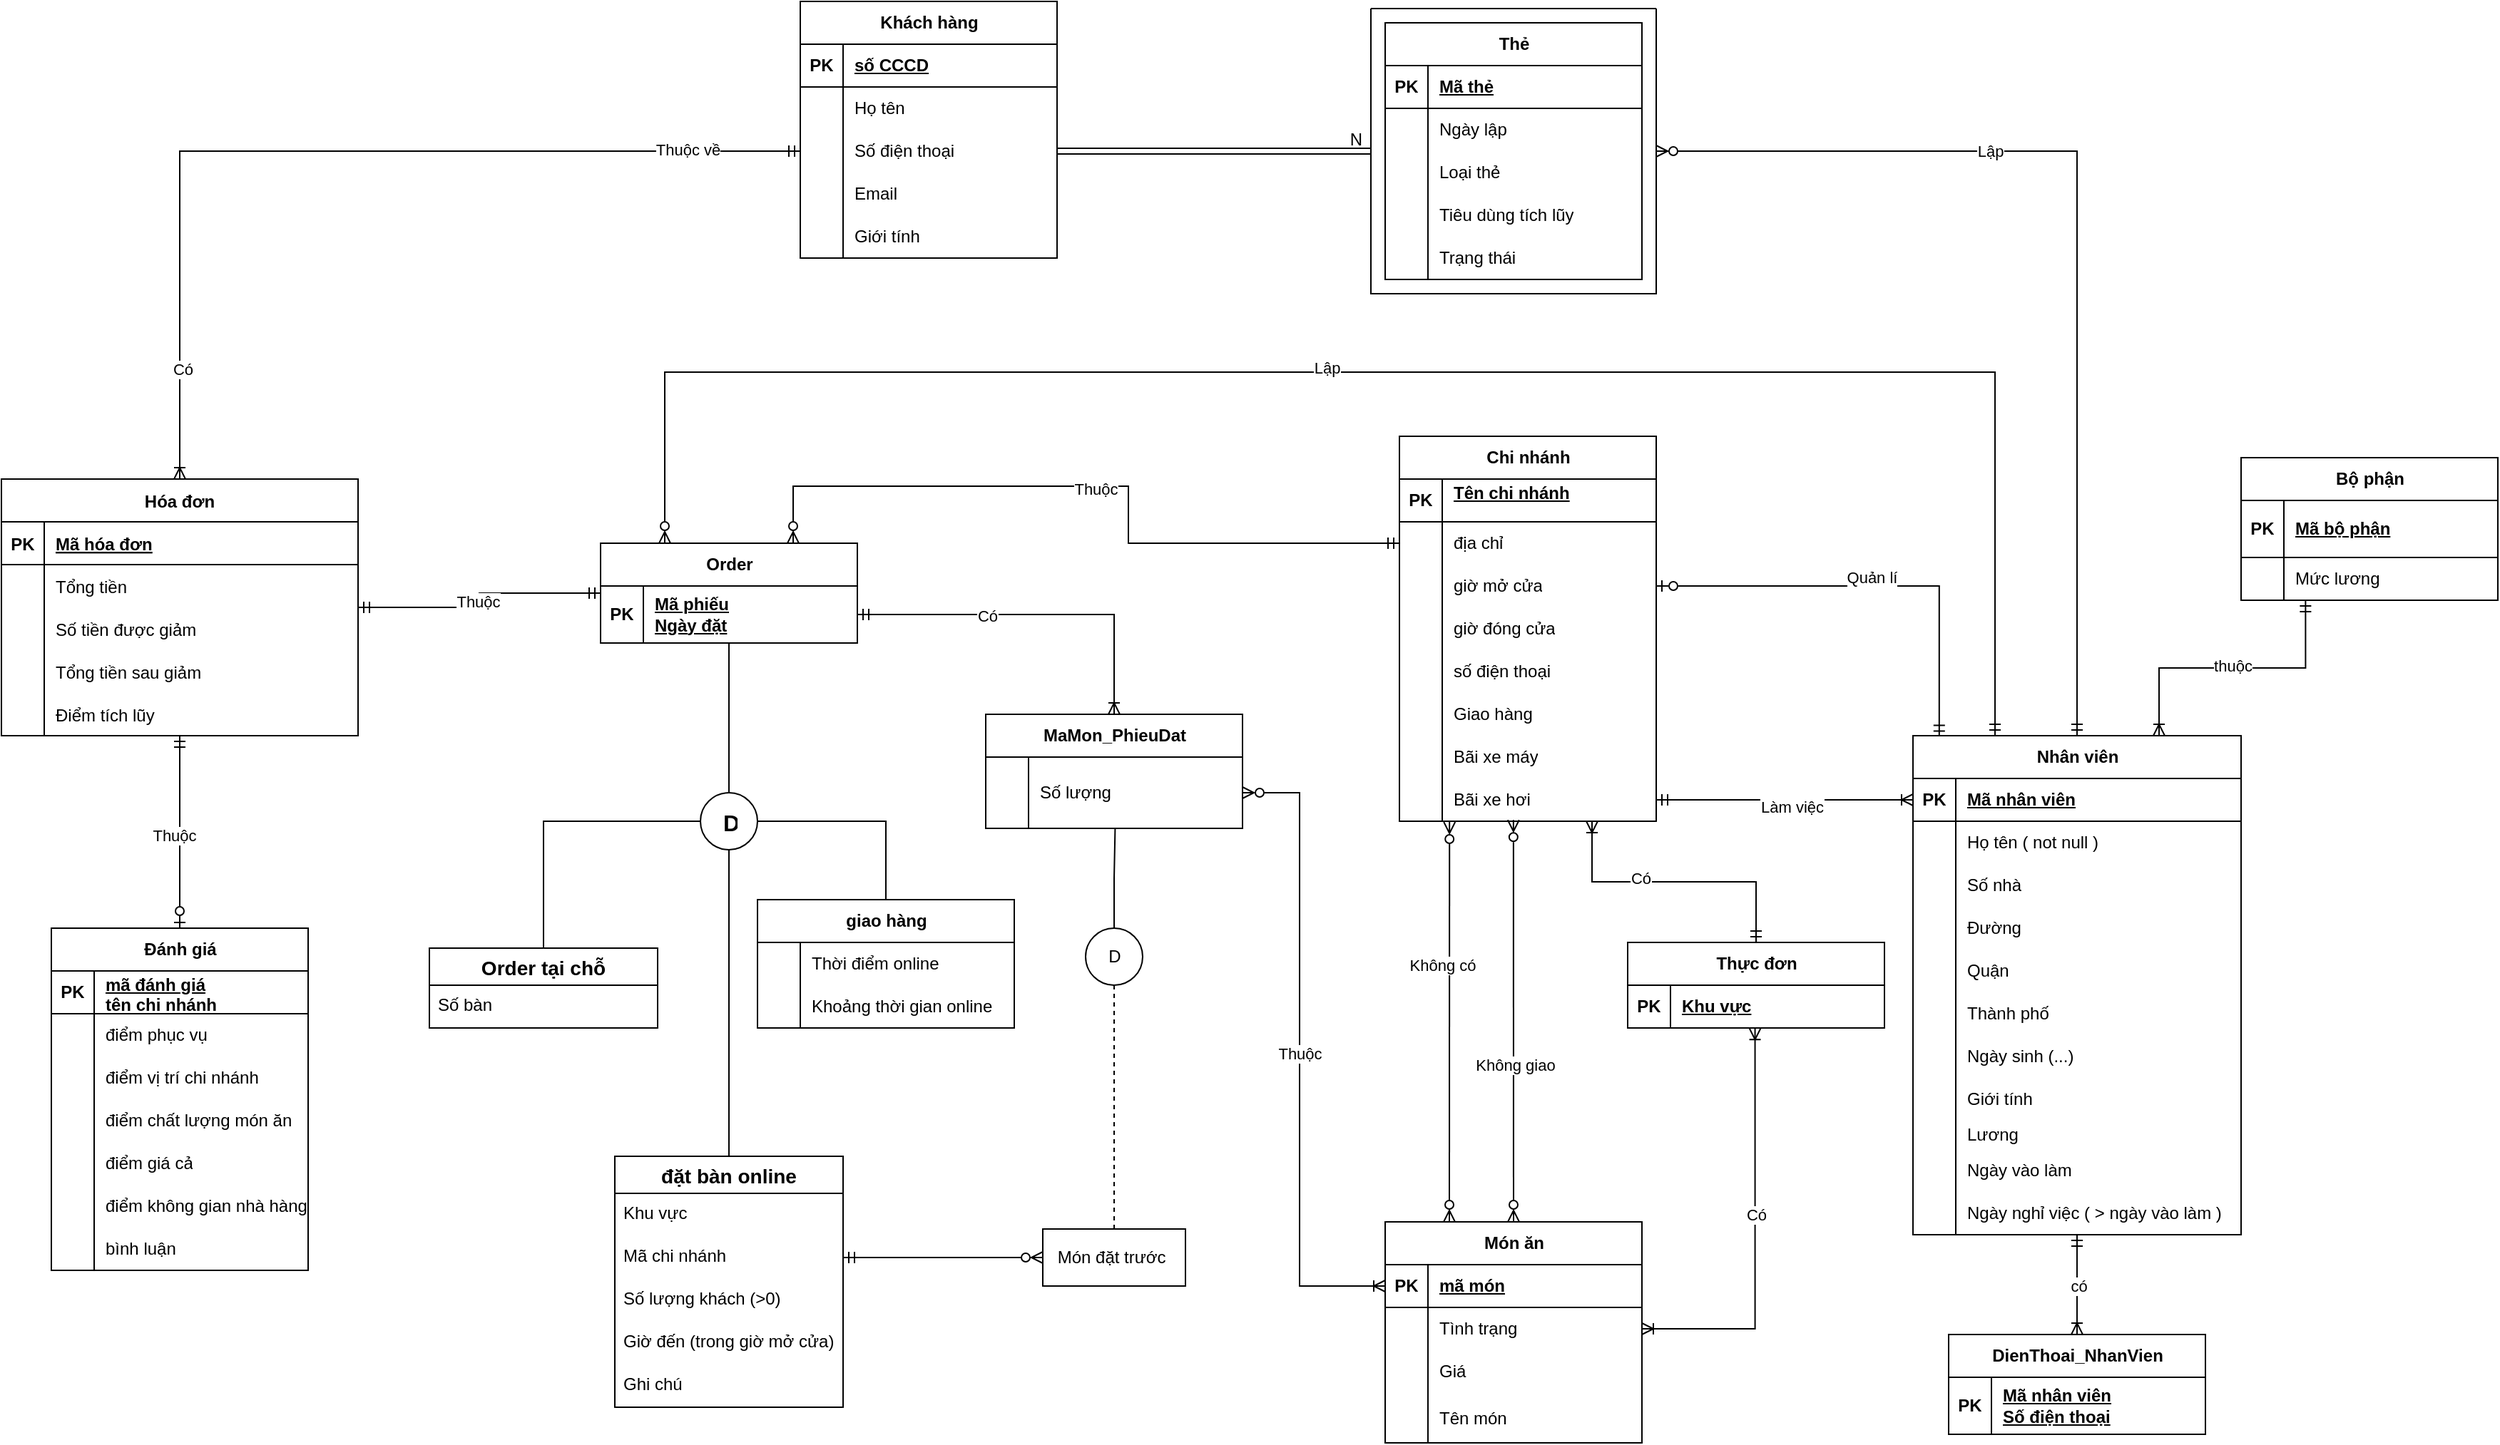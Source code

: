<mxfile version="24.7.17">
  <diagram id="R2lEEEUBdFMjLlhIrx00" name="Page-1">
    <mxGraphModel dx="2889" dy="1944" grid="1" gridSize="10" guides="1" tooltips="1" connect="1" arrows="1" fold="1" page="1" pageScale="1" pageWidth="1654" pageHeight="1169" math="0" shadow="0" extFonts="Permanent Marker^https://fonts.googleapis.com/css?family=Permanent+Marker">
      <root>
        <mxCell id="0" />
        <mxCell id="1" parent="0" />
        <mxCell id="nlQLfiZqhKDXvp7Y6rxB-60" style="edgeStyle=orthogonalEdgeStyle;rounded=0;orthogonalLoop=1;jettySize=auto;html=1;endArrow=ERmandOne;endFill=0;startArrow=ERmandOne;startFill=0;" parent="1" source="C-vyLk0tnHw3VtMMgP7b-13" target="nlQLfiZqhKDXvp7Y6rxB-20" edge="1">
          <mxGeometry relative="1" as="geometry" />
        </mxCell>
        <mxCell id="nlQLfiZqhKDXvp7Y6rxB-61" value="Thuộc" style="edgeLabel;html=1;align=center;verticalAlign=middle;resizable=0;points=[];" parent="nlQLfiZqhKDXvp7Y6rxB-60" connectable="0" vertex="1">
          <mxGeometry x="-0.01" y="1" relative="1" as="geometry">
            <mxPoint as="offset" />
          </mxGeometry>
        </mxCell>
        <mxCell id="C-vyLk0tnHw3VtMMgP7b-13" value="Hóa đơn" style="shape=table;startSize=30;container=1;collapsible=1;childLayout=tableLayout;fixedRows=1;rowLines=0;fontStyle=1;align=center;resizeLast=1;" parent="1" vertex="1">
          <mxGeometry x="-130" y="-735" width="250" height="180" as="geometry" />
        </mxCell>
        <mxCell id="C-vyLk0tnHw3VtMMgP7b-14" value="" style="shape=partialRectangle;collapsible=0;dropTarget=0;pointerEvents=0;fillColor=none;points=[[0,0.5],[1,0.5]];portConstraint=eastwest;top=0;left=0;right=0;bottom=1;" parent="C-vyLk0tnHw3VtMMgP7b-13" vertex="1">
          <mxGeometry y="30" width="250" height="30" as="geometry" />
        </mxCell>
        <mxCell id="C-vyLk0tnHw3VtMMgP7b-15" value="PK" style="shape=partialRectangle;overflow=hidden;connectable=0;fillColor=none;top=0;left=0;bottom=0;right=0;fontStyle=1;" parent="C-vyLk0tnHw3VtMMgP7b-14" vertex="1">
          <mxGeometry width="30" height="30" as="geometry">
            <mxRectangle width="30" height="30" as="alternateBounds" />
          </mxGeometry>
        </mxCell>
        <mxCell id="C-vyLk0tnHw3VtMMgP7b-16" value="Mã hóa đơn" style="shape=partialRectangle;overflow=hidden;connectable=0;fillColor=none;top=0;left=0;bottom=0;right=0;align=left;spacingLeft=6;fontStyle=5;" parent="C-vyLk0tnHw3VtMMgP7b-14" vertex="1">
          <mxGeometry x="30" width="220" height="30" as="geometry">
            <mxRectangle width="220" height="30" as="alternateBounds" />
          </mxGeometry>
        </mxCell>
        <mxCell id="C-vyLk0tnHw3VtMMgP7b-17" value="" style="shape=partialRectangle;collapsible=0;dropTarget=0;pointerEvents=0;fillColor=none;points=[[0,0.5],[1,0.5]];portConstraint=eastwest;top=0;left=0;right=0;bottom=0;" parent="C-vyLk0tnHw3VtMMgP7b-13" vertex="1">
          <mxGeometry y="60" width="250" height="30" as="geometry" />
        </mxCell>
        <mxCell id="C-vyLk0tnHw3VtMMgP7b-18" value="" style="shape=partialRectangle;overflow=hidden;connectable=0;fillColor=none;top=0;left=0;bottom=0;right=0;" parent="C-vyLk0tnHw3VtMMgP7b-17" vertex="1">
          <mxGeometry width="30" height="30" as="geometry">
            <mxRectangle width="30" height="30" as="alternateBounds" />
          </mxGeometry>
        </mxCell>
        <mxCell id="C-vyLk0tnHw3VtMMgP7b-19" value="Tổng tiền" style="shape=partialRectangle;overflow=hidden;connectable=0;fillColor=none;top=0;left=0;bottom=0;right=0;align=left;spacingLeft=6;" parent="C-vyLk0tnHw3VtMMgP7b-17" vertex="1">
          <mxGeometry x="30" width="220" height="30" as="geometry">
            <mxRectangle width="220" height="30" as="alternateBounds" />
          </mxGeometry>
        </mxCell>
        <mxCell id="43-6DLswmtJeQHP0Y251-5" value="" style="shape=partialRectangle;collapsible=0;dropTarget=0;pointerEvents=0;fillColor=none;points=[[0,0.5],[1,0.5]];portConstraint=eastwest;top=0;left=0;right=0;bottom=0;" parent="C-vyLk0tnHw3VtMMgP7b-13" vertex="1">
          <mxGeometry y="90" width="250" height="30" as="geometry" />
        </mxCell>
        <mxCell id="43-6DLswmtJeQHP0Y251-6" value="" style="shape=partialRectangle;overflow=hidden;connectable=0;fillColor=none;top=0;left=0;bottom=0;right=0;" parent="43-6DLswmtJeQHP0Y251-5" vertex="1">
          <mxGeometry width="30" height="30" as="geometry">
            <mxRectangle width="30" height="30" as="alternateBounds" />
          </mxGeometry>
        </mxCell>
        <mxCell id="43-6DLswmtJeQHP0Y251-7" value="Số tiền được giảm" style="shape=partialRectangle;overflow=hidden;connectable=0;fillColor=none;top=0;left=0;bottom=0;right=0;align=left;spacingLeft=6;" parent="43-6DLswmtJeQHP0Y251-5" vertex="1">
          <mxGeometry x="30" width="220" height="30" as="geometry">
            <mxRectangle width="220" height="30" as="alternateBounds" />
          </mxGeometry>
        </mxCell>
        <mxCell id="C-vyLk0tnHw3VtMMgP7b-20" value="" style="shape=partialRectangle;collapsible=0;dropTarget=0;pointerEvents=0;fillColor=none;points=[[0,0.5],[1,0.5]];portConstraint=eastwest;top=0;left=0;right=0;bottom=0;" parent="C-vyLk0tnHw3VtMMgP7b-13" vertex="1">
          <mxGeometry y="120" width="250" height="30" as="geometry" />
        </mxCell>
        <mxCell id="C-vyLk0tnHw3VtMMgP7b-21" value="" style="shape=partialRectangle;overflow=hidden;connectable=0;fillColor=none;top=0;left=0;bottom=0;right=0;" parent="C-vyLk0tnHw3VtMMgP7b-20" vertex="1">
          <mxGeometry width="30" height="30" as="geometry">
            <mxRectangle width="30" height="30" as="alternateBounds" />
          </mxGeometry>
        </mxCell>
        <mxCell id="C-vyLk0tnHw3VtMMgP7b-22" value="Tổng tiền sau giảm" style="shape=partialRectangle;overflow=hidden;connectable=0;fillColor=none;top=0;left=0;bottom=0;right=0;align=left;spacingLeft=6;" parent="C-vyLk0tnHw3VtMMgP7b-20" vertex="1">
          <mxGeometry x="30" width="220" height="30" as="geometry">
            <mxRectangle width="220" height="30" as="alternateBounds" />
          </mxGeometry>
        </mxCell>
        <mxCell id="43-6DLswmtJeQHP0Y251-8" value="" style="shape=partialRectangle;collapsible=0;dropTarget=0;pointerEvents=0;fillColor=none;points=[[0,0.5],[1,0.5]];portConstraint=eastwest;top=0;left=0;right=0;bottom=0;" parent="C-vyLk0tnHw3VtMMgP7b-13" vertex="1">
          <mxGeometry y="150" width="250" height="30" as="geometry" />
        </mxCell>
        <mxCell id="43-6DLswmtJeQHP0Y251-9" value="" style="shape=partialRectangle;overflow=hidden;connectable=0;fillColor=none;top=0;left=0;bottom=0;right=0;" parent="43-6DLswmtJeQHP0Y251-8" vertex="1">
          <mxGeometry width="30" height="30" as="geometry">
            <mxRectangle width="30" height="30" as="alternateBounds" />
          </mxGeometry>
        </mxCell>
        <mxCell id="43-6DLswmtJeQHP0Y251-10" value="Điểm tích lũy" style="shape=partialRectangle;overflow=hidden;connectable=0;fillColor=none;top=0;left=0;bottom=0;right=0;align=left;spacingLeft=6;" parent="43-6DLswmtJeQHP0Y251-8" vertex="1">
          <mxGeometry x="30" width="220" height="30" as="geometry">
            <mxRectangle width="220" height="30" as="alternateBounds" />
          </mxGeometry>
        </mxCell>
        <mxCell id="nlQLfiZqhKDXvp7Y6rxB-62" style="edgeStyle=orthogonalEdgeStyle;rounded=0;orthogonalLoop=1;jettySize=auto;html=1;startArrow=ERzeroToOne;startFill=0;endArrow=ERmandOne;endFill=0;" parent="1" source="43-6DLswmtJeQHP0Y251-11" target="C-vyLk0tnHw3VtMMgP7b-13" edge="1">
          <mxGeometry relative="1" as="geometry" />
        </mxCell>
        <mxCell id="nlQLfiZqhKDXvp7Y6rxB-64" value="Thuộc" style="edgeLabel;html=1;align=center;verticalAlign=middle;resizable=0;points=[];" parent="nlQLfiZqhKDXvp7Y6rxB-62" connectable="0" vertex="1">
          <mxGeometry x="-0.03" y="4" relative="1" as="geometry">
            <mxPoint as="offset" />
          </mxGeometry>
        </mxCell>
        <mxCell id="43-6DLswmtJeQHP0Y251-11" value="Đánh giá" style="shape=table;startSize=30;container=1;collapsible=1;childLayout=tableLayout;fixedRows=1;rowLines=0;fontStyle=1;align=center;resizeLast=1;html=1;" parent="1" vertex="1">
          <mxGeometry x="-95" y="-420" width="180" height="240" as="geometry" />
        </mxCell>
        <mxCell id="43-6DLswmtJeQHP0Y251-12" value="" style="shape=tableRow;horizontal=0;startSize=0;swimlaneHead=0;swimlaneBody=0;fillColor=none;collapsible=0;dropTarget=0;points=[[0,0.5],[1,0.5]];portConstraint=eastwest;top=0;left=0;right=0;bottom=1;" parent="43-6DLswmtJeQHP0Y251-11" vertex="1">
          <mxGeometry y="30" width="180" height="30" as="geometry" />
        </mxCell>
        <mxCell id="43-6DLswmtJeQHP0Y251-13" value="PK" style="shape=partialRectangle;connectable=0;fillColor=none;top=0;left=0;bottom=0;right=0;fontStyle=1;overflow=hidden;whiteSpace=wrap;html=1;" parent="43-6DLswmtJeQHP0Y251-12" vertex="1">
          <mxGeometry width="30" height="30" as="geometry">
            <mxRectangle width="30" height="30" as="alternateBounds" />
          </mxGeometry>
        </mxCell>
        <mxCell id="43-6DLswmtJeQHP0Y251-14" value="mã đánh giá&lt;div&gt;tên chi nhánh&lt;/div&gt;" style="shape=partialRectangle;connectable=0;fillColor=none;top=0;left=0;bottom=0;right=0;align=left;spacingLeft=6;fontStyle=5;overflow=hidden;whiteSpace=wrap;html=1;" parent="43-6DLswmtJeQHP0Y251-12" vertex="1">
          <mxGeometry x="30" width="150" height="30" as="geometry">
            <mxRectangle width="150" height="30" as="alternateBounds" />
          </mxGeometry>
        </mxCell>
        <mxCell id="43-6DLswmtJeQHP0Y251-15" value="" style="shape=tableRow;horizontal=0;startSize=0;swimlaneHead=0;swimlaneBody=0;fillColor=none;collapsible=0;dropTarget=0;points=[[0,0.5],[1,0.5]];portConstraint=eastwest;top=0;left=0;right=0;bottom=0;" parent="43-6DLswmtJeQHP0Y251-11" vertex="1">
          <mxGeometry y="60" width="180" height="30" as="geometry" />
        </mxCell>
        <mxCell id="43-6DLswmtJeQHP0Y251-16" value="" style="shape=partialRectangle;connectable=0;fillColor=none;top=0;left=0;bottom=0;right=0;editable=1;overflow=hidden;whiteSpace=wrap;html=1;" parent="43-6DLswmtJeQHP0Y251-15" vertex="1">
          <mxGeometry width="30" height="30" as="geometry">
            <mxRectangle width="30" height="30" as="alternateBounds" />
          </mxGeometry>
        </mxCell>
        <mxCell id="43-6DLswmtJeQHP0Y251-17" value="điểm phục vụ" style="shape=partialRectangle;connectable=0;fillColor=none;top=0;left=0;bottom=0;right=0;align=left;spacingLeft=6;overflow=hidden;whiteSpace=wrap;html=1;" parent="43-6DLswmtJeQHP0Y251-15" vertex="1">
          <mxGeometry x="30" width="150" height="30" as="geometry">
            <mxRectangle width="150" height="30" as="alternateBounds" />
          </mxGeometry>
        </mxCell>
        <mxCell id="43-6DLswmtJeQHP0Y251-18" value="" style="shape=tableRow;horizontal=0;startSize=0;swimlaneHead=0;swimlaneBody=0;fillColor=none;collapsible=0;dropTarget=0;points=[[0,0.5],[1,0.5]];portConstraint=eastwest;top=0;left=0;right=0;bottom=0;" parent="43-6DLswmtJeQHP0Y251-11" vertex="1">
          <mxGeometry y="90" width="180" height="30" as="geometry" />
        </mxCell>
        <mxCell id="43-6DLswmtJeQHP0Y251-19" value="" style="shape=partialRectangle;connectable=0;fillColor=none;top=0;left=0;bottom=0;right=0;editable=1;overflow=hidden;whiteSpace=wrap;html=1;" parent="43-6DLswmtJeQHP0Y251-18" vertex="1">
          <mxGeometry width="30" height="30" as="geometry">
            <mxRectangle width="30" height="30" as="alternateBounds" />
          </mxGeometry>
        </mxCell>
        <mxCell id="43-6DLswmtJeQHP0Y251-20" value="điểm vị trí chi nhánh" style="shape=partialRectangle;connectable=0;fillColor=none;top=0;left=0;bottom=0;right=0;align=left;spacingLeft=6;overflow=hidden;whiteSpace=wrap;html=1;" parent="43-6DLswmtJeQHP0Y251-18" vertex="1">
          <mxGeometry x="30" width="150" height="30" as="geometry">
            <mxRectangle width="150" height="30" as="alternateBounds" />
          </mxGeometry>
        </mxCell>
        <mxCell id="43-6DLswmtJeQHP0Y251-21" value="" style="shape=tableRow;horizontal=0;startSize=0;swimlaneHead=0;swimlaneBody=0;fillColor=none;collapsible=0;dropTarget=0;points=[[0,0.5],[1,0.5]];portConstraint=eastwest;top=0;left=0;right=0;bottom=0;" parent="43-6DLswmtJeQHP0Y251-11" vertex="1">
          <mxGeometry y="120" width="180" height="30" as="geometry" />
        </mxCell>
        <mxCell id="43-6DLswmtJeQHP0Y251-22" value="" style="shape=partialRectangle;connectable=0;fillColor=none;top=0;left=0;bottom=0;right=0;editable=1;overflow=hidden;whiteSpace=wrap;html=1;" parent="43-6DLswmtJeQHP0Y251-21" vertex="1">
          <mxGeometry width="30" height="30" as="geometry">
            <mxRectangle width="30" height="30" as="alternateBounds" />
          </mxGeometry>
        </mxCell>
        <mxCell id="43-6DLswmtJeQHP0Y251-23" value="điểm chất lượng món ăn" style="shape=partialRectangle;connectable=0;fillColor=none;top=0;left=0;bottom=0;right=0;align=left;spacingLeft=6;overflow=hidden;whiteSpace=wrap;html=1;" parent="43-6DLswmtJeQHP0Y251-21" vertex="1">
          <mxGeometry x="30" width="150" height="30" as="geometry">
            <mxRectangle width="150" height="30" as="alternateBounds" />
          </mxGeometry>
        </mxCell>
        <mxCell id="43-6DLswmtJeQHP0Y251-24" value="" style="shape=tableRow;horizontal=0;startSize=0;swimlaneHead=0;swimlaneBody=0;fillColor=none;collapsible=0;dropTarget=0;points=[[0,0.5],[1,0.5]];portConstraint=eastwest;top=0;left=0;right=0;bottom=0;" parent="43-6DLswmtJeQHP0Y251-11" vertex="1">
          <mxGeometry y="150" width="180" height="30" as="geometry" />
        </mxCell>
        <mxCell id="43-6DLswmtJeQHP0Y251-25" value="" style="shape=partialRectangle;connectable=0;fillColor=none;top=0;left=0;bottom=0;right=0;editable=1;overflow=hidden;whiteSpace=wrap;html=1;" parent="43-6DLswmtJeQHP0Y251-24" vertex="1">
          <mxGeometry width="30" height="30" as="geometry">
            <mxRectangle width="30" height="30" as="alternateBounds" />
          </mxGeometry>
        </mxCell>
        <mxCell id="43-6DLswmtJeQHP0Y251-26" value="điểm giá cả" style="shape=partialRectangle;connectable=0;fillColor=none;top=0;left=0;bottom=0;right=0;align=left;spacingLeft=6;overflow=hidden;whiteSpace=wrap;html=1;" parent="43-6DLswmtJeQHP0Y251-24" vertex="1">
          <mxGeometry x="30" width="150" height="30" as="geometry">
            <mxRectangle width="150" height="30" as="alternateBounds" />
          </mxGeometry>
        </mxCell>
        <mxCell id="43-6DLswmtJeQHP0Y251-27" value="" style="shape=tableRow;horizontal=0;startSize=0;swimlaneHead=0;swimlaneBody=0;fillColor=none;collapsible=0;dropTarget=0;points=[[0,0.5],[1,0.5]];portConstraint=eastwest;top=0;left=0;right=0;bottom=0;" parent="43-6DLswmtJeQHP0Y251-11" vertex="1">
          <mxGeometry y="180" width="180" height="30" as="geometry" />
        </mxCell>
        <mxCell id="43-6DLswmtJeQHP0Y251-28" value="" style="shape=partialRectangle;connectable=0;fillColor=none;top=0;left=0;bottom=0;right=0;editable=1;overflow=hidden;whiteSpace=wrap;html=1;" parent="43-6DLswmtJeQHP0Y251-27" vertex="1">
          <mxGeometry width="30" height="30" as="geometry">
            <mxRectangle width="30" height="30" as="alternateBounds" />
          </mxGeometry>
        </mxCell>
        <mxCell id="43-6DLswmtJeQHP0Y251-29" value="điểm không gian nhà hàng" style="shape=partialRectangle;connectable=0;fillColor=none;top=0;left=0;bottom=0;right=0;align=left;spacingLeft=6;overflow=hidden;whiteSpace=wrap;html=1;" parent="43-6DLswmtJeQHP0Y251-27" vertex="1">
          <mxGeometry x="30" width="150" height="30" as="geometry">
            <mxRectangle width="150" height="30" as="alternateBounds" />
          </mxGeometry>
        </mxCell>
        <mxCell id="43-6DLswmtJeQHP0Y251-30" value="" style="shape=tableRow;horizontal=0;startSize=0;swimlaneHead=0;swimlaneBody=0;fillColor=none;collapsible=0;dropTarget=0;points=[[0,0.5],[1,0.5]];portConstraint=eastwest;top=0;left=0;right=0;bottom=0;" parent="43-6DLswmtJeQHP0Y251-11" vertex="1">
          <mxGeometry y="210" width="180" height="30" as="geometry" />
        </mxCell>
        <mxCell id="43-6DLswmtJeQHP0Y251-31" value="" style="shape=partialRectangle;connectable=0;fillColor=none;top=0;left=0;bottom=0;right=0;editable=1;overflow=hidden;whiteSpace=wrap;html=1;" parent="43-6DLswmtJeQHP0Y251-30" vertex="1">
          <mxGeometry width="30" height="30" as="geometry">
            <mxRectangle width="30" height="30" as="alternateBounds" />
          </mxGeometry>
        </mxCell>
        <mxCell id="43-6DLswmtJeQHP0Y251-32" value="bình luận" style="shape=partialRectangle;connectable=0;fillColor=none;top=0;left=0;bottom=0;right=0;align=left;spacingLeft=6;overflow=hidden;whiteSpace=wrap;html=1;" parent="43-6DLswmtJeQHP0Y251-30" vertex="1">
          <mxGeometry x="30" width="150" height="30" as="geometry">
            <mxRectangle width="150" height="30" as="alternateBounds" />
          </mxGeometry>
        </mxCell>
        <mxCell id="nlQLfiZqhKDXvp7Y6rxB-71" style="edgeStyle=orthogonalEdgeStyle;rounded=0;orthogonalLoop=1;jettySize=auto;html=1;endArrow=ERoneToMany;endFill=0;startArrow=ERmandOne;startFill=0;entryX=0.75;entryY=1;entryDx=0;entryDy=0;exitX=0.5;exitY=0;exitDx=0;exitDy=0;" parent="1" source="N7Tb77JgJ08EiYyweQ05-2" target="3l_6lRkNd6nhsG_ADMGN-1" edge="1">
          <mxGeometry relative="1" as="geometry">
            <mxPoint x="890" y="-550" as="targetPoint" />
          </mxGeometry>
        </mxCell>
        <mxCell id="nlQLfiZqhKDXvp7Y6rxB-72" value="Có" style="edgeLabel;html=1;align=center;verticalAlign=middle;resizable=0;points=[];" parent="nlQLfiZqhKDXvp7Y6rxB-71" connectable="0" vertex="1">
          <mxGeometry x="0.235" y="-2" relative="1" as="geometry">
            <mxPoint y="-1" as="offset" />
          </mxGeometry>
        </mxCell>
        <mxCell id="43-6DLswmtJeQHP0Y251-58" value="Món ăn" style="shape=table;startSize=30;container=1;collapsible=1;childLayout=tableLayout;fixedRows=1;rowLines=0;fontStyle=1;align=center;resizeLast=1;html=1;" parent="1" vertex="1">
          <mxGeometry x="840" y="-214" width="180" height="155" as="geometry" />
        </mxCell>
        <mxCell id="43-6DLswmtJeQHP0Y251-59" value="" style="shape=tableRow;horizontal=0;startSize=0;swimlaneHead=0;swimlaneBody=0;fillColor=none;collapsible=0;dropTarget=0;points=[[0,0.5],[1,0.5]];portConstraint=eastwest;top=0;left=0;right=0;bottom=1;" parent="43-6DLswmtJeQHP0Y251-58" vertex="1">
          <mxGeometry y="30" width="180" height="30" as="geometry" />
        </mxCell>
        <mxCell id="43-6DLswmtJeQHP0Y251-60" value="PK" style="shape=partialRectangle;connectable=0;fillColor=none;top=0;left=0;bottom=0;right=0;fontStyle=1;overflow=hidden;whiteSpace=wrap;html=1;" parent="43-6DLswmtJeQHP0Y251-59" vertex="1">
          <mxGeometry width="30" height="30" as="geometry">
            <mxRectangle width="30" height="30" as="alternateBounds" />
          </mxGeometry>
        </mxCell>
        <mxCell id="43-6DLswmtJeQHP0Y251-61" value="mã món" style="shape=partialRectangle;connectable=0;fillColor=none;top=0;left=0;bottom=0;right=0;align=left;spacingLeft=6;fontStyle=5;overflow=hidden;whiteSpace=wrap;html=1;" parent="43-6DLswmtJeQHP0Y251-59" vertex="1">
          <mxGeometry x="30" width="150" height="30" as="geometry">
            <mxRectangle width="150" height="30" as="alternateBounds" />
          </mxGeometry>
        </mxCell>
        <mxCell id="43-6DLswmtJeQHP0Y251-62" value="" style="shape=tableRow;horizontal=0;startSize=0;swimlaneHead=0;swimlaneBody=0;fillColor=none;collapsible=0;dropTarget=0;points=[[0,0.5],[1,0.5]];portConstraint=eastwest;top=0;left=0;right=0;bottom=0;" parent="43-6DLswmtJeQHP0Y251-58" vertex="1">
          <mxGeometry y="60" width="180" height="30" as="geometry" />
        </mxCell>
        <mxCell id="43-6DLswmtJeQHP0Y251-63" value="" style="shape=partialRectangle;connectable=0;fillColor=none;top=0;left=0;bottom=0;right=0;editable=1;overflow=hidden;whiteSpace=wrap;html=1;" parent="43-6DLswmtJeQHP0Y251-62" vertex="1">
          <mxGeometry width="30" height="30" as="geometry">
            <mxRectangle width="30" height="30" as="alternateBounds" />
          </mxGeometry>
        </mxCell>
        <mxCell id="43-6DLswmtJeQHP0Y251-64" value="Tình trạng" style="shape=partialRectangle;connectable=0;fillColor=none;top=0;left=0;bottom=0;right=0;align=left;spacingLeft=6;overflow=hidden;whiteSpace=wrap;html=1;" parent="43-6DLswmtJeQHP0Y251-62" vertex="1">
          <mxGeometry x="30" width="150" height="30" as="geometry">
            <mxRectangle width="150" height="30" as="alternateBounds" />
          </mxGeometry>
        </mxCell>
        <mxCell id="gRHur_cw1tMXv0cQhj-X-43" value="" style="shape=tableRow;horizontal=0;startSize=0;swimlaneHead=0;swimlaneBody=0;fillColor=none;collapsible=0;dropTarget=0;points=[[0,0.5],[1,0.5]];portConstraint=eastwest;top=0;left=0;right=0;bottom=0;" parent="43-6DLswmtJeQHP0Y251-58" vertex="1">
          <mxGeometry y="90" width="180" height="30" as="geometry" />
        </mxCell>
        <mxCell id="gRHur_cw1tMXv0cQhj-X-44" value="" style="shape=partialRectangle;connectable=0;fillColor=none;top=0;left=0;bottom=0;right=0;editable=1;overflow=hidden;whiteSpace=wrap;html=1;" parent="gRHur_cw1tMXv0cQhj-X-43" vertex="1">
          <mxGeometry width="30" height="30" as="geometry">
            <mxRectangle width="30" height="30" as="alternateBounds" />
          </mxGeometry>
        </mxCell>
        <mxCell id="gRHur_cw1tMXv0cQhj-X-45" value="Giá" style="shape=partialRectangle;connectable=0;fillColor=none;top=0;left=0;bottom=0;right=0;align=left;spacingLeft=6;overflow=hidden;whiteSpace=wrap;html=1;" parent="gRHur_cw1tMXv0cQhj-X-43" vertex="1">
          <mxGeometry x="30" width="150" height="30" as="geometry">
            <mxRectangle width="150" height="30" as="alternateBounds" />
          </mxGeometry>
        </mxCell>
        <mxCell id="43-6DLswmtJeQHP0Y251-65" value="" style="shape=tableRow;horizontal=0;startSize=0;swimlaneHead=0;swimlaneBody=0;fillColor=none;collapsible=0;dropTarget=0;points=[[0,0.5],[1,0.5]];portConstraint=eastwest;top=0;left=0;right=0;bottom=0;" parent="43-6DLswmtJeQHP0Y251-58" vertex="1">
          <mxGeometry y="120" width="180" height="35" as="geometry" />
        </mxCell>
        <mxCell id="43-6DLswmtJeQHP0Y251-66" value="" style="shape=partialRectangle;connectable=0;fillColor=none;top=0;left=0;bottom=0;right=0;editable=1;overflow=hidden;whiteSpace=wrap;html=1;" parent="43-6DLswmtJeQHP0Y251-65" vertex="1">
          <mxGeometry width="30" height="35" as="geometry">
            <mxRectangle width="30" height="35" as="alternateBounds" />
          </mxGeometry>
        </mxCell>
        <mxCell id="43-6DLswmtJeQHP0Y251-67" value="Tên món" style="shape=partialRectangle;connectable=0;fillColor=none;top=0;left=0;bottom=0;right=0;align=left;spacingLeft=6;overflow=hidden;whiteSpace=wrap;html=1;" parent="43-6DLswmtJeQHP0Y251-65" vertex="1">
          <mxGeometry x="30" width="150" height="35" as="geometry">
            <mxRectangle width="150" height="35" as="alternateBounds" />
          </mxGeometry>
        </mxCell>
        <mxCell id="nlQLfiZqhKDXvp7Y6rxB-68" style="edgeStyle=orthogonalEdgeStyle;rounded=0;orthogonalLoop=1;jettySize=auto;html=1;endArrow=ERzeroToOne;endFill=0;startArrow=ERmandOne;startFill=0;exitX=0.08;exitY=0.002;exitDx=0;exitDy=0;entryX=1;entryY=0.5;entryDx=0;entryDy=0;exitPerimeter=0;" parent="1" source="43-6DLswmtJeQHP0Y251-84" target="3l_6lRkNd6nhsG_ADMGN-5" edge="1">
          <mxGeometry relative="1" as="geometry" />
        </mxCell>
        <mxCell id="nlQLfiZqhKDXvp7Y6rxB-69" value="Quản lí" style="edgeLabel;html=1;align=center;verticalAlign=middle;resizable=0;points=[];" parent="nlQLfiZqhKDXvp7Y6rxB-68" connectable="0" vertex="1">
          <mxGeometry x="0.009" y="-5" relative="1" as="geometry">
            <mxPoint y="-1" as="offset" />
          </mxGeometry>
        </mxCell>
        <mxCell id="43-6DLswmtJeQHP0Y251-84" value="Nhân viên" style="shape=table;startSize=30;container=1;collapsible=1;childLayout=tableLayout;fixedRows=1;rowLines=0;fontStyle=1;align=center;resizeLast=1;html=1;" parent="1" vertex="1">
          <mxGeometry x="1210" y="-555" width="230" height="350.0" as="geometry" />
        </mxCell>
        <mxCell id="43-6DLswmtJeQHP0Y251-85" value="" style="shape=tableRow;horizontal=0;startSize=0;swimlaneHead=0;swimlaneBody=0;fillColor=none;collapsible=0;dropTarget=0;points=[[0,0.5],[1,0.5]];portConstraint=eastwest;top=0;left=0;right=0;bottom=1;" parent="43-6DLswmtJeQHP0Y251-84" vertex="1">
          <mxGeometry y="30" width="230" height="30" as="geometry" />
        </mxCell>
        <mxCell id="43-6DLswmtJeQHP0Y251-86" value="PK" style="shape=partialRectangle;connectable=0;fillColor=none;top=0;left=0;bottom=0;right=0;fontStyle=1;overflow=hidden;whiteSpace=wrap;html=1;" parent="43-6DLswmtJeQHP0Y251-85" vertex="1">
          <mxGeometry width="30" height="30" as="geometry">
            <mxRectangle width="30" height="30" as="alternateBounds" />
          </mxGeometry>
        </mxCell>
        <mxCell id="43-6DLswmtJeQHP0Y251-87" value="Mã nhân viên" style="shape=partialRectangle;connectable=0;fillColor=none;top=0;left=0;bottom=0;right=0;align=left;spacingLeft=6;fontStyle=5;overflow=hidden;whiteSpace=wrap;html=1;" parent="43-6DLswmtJeQHP0Y251-85" vertex="1">
          <mxGeometry x="30" width="200" height="30" as="geometry">
            <mxRectangle width="200" height="30" as="alternateBounds" />
          </mxGeometry>
        </mxCell>
        <mxCell id="43-6DLswmtJeQHP0Y251-88" value="" style="shape=tableRow;horizontal=0;startSize=0;swimlaneHead=0;swimlaneBody=0;fillColor=none;collapsible=0;dropTarget=0;points=[[0,0.5],[1,0.5]];portConstraint=eastwest;top=0;left=0;right=0;bottom=0;" parent="43-6DLswmtJeQHP0Y251-84" vertex="1">
          <mxGeometry y="60" width="230" height="30" as="geometry" />
        </mxCell>
        <mxCell id="43-6DLswmtJeQHP0Y251-89" value="" style="shape=partialRectangle;connectable=0;fillColor=none;top=0;left=0;bottom=0;right=0;editable=1;overflow=hidden;whiteSpace=wrap;html=1;" parent="43-6DLswmtJeQHP0Y251-88" vertex="1">
          <mxGeometry width="30" height="30" as="geometry">
            <mxRectangle width="30" height="30" as="alternateBounds" />
          </mxGeometry>
        </mxCell>
        <mxCell id="43-6DLswmtJeQHP0Y251-90" value="Họ tên ( not null )" style="shape=partialRectangle;connectable=0;fillColor=none;top=0;left=0;bottom=0;right=0;align=left;spacingLeft=6;overflow=hidden;whiteSpace=wrap;html=1;" parent="43-6DLswmtJeQHP0Y251-88" vertex="1">
          <mxGeometry x="30" width="200" height="30" as="geometry">
            <mxRectangle width="200" height="30" as="alternateBounds" />
          </mxGeometry>
        </mxCell>
        <mxCell id="gRHur_cw1tMXv0cQhj-X-31" value="" style="shape=tableRow;horizontal=0;startSize=0;swimlaneHead=0;swimlaneBody=0;fillColor=none;collapsible=0;dropTarget=0;points=[[0,0.5],[1,0.5]];portConstraint=eastwest;top=0;left=0;right=0;bottom=0;" parent="43-6DLswmtJeQHP0Y251-84" vertex="1">
          <mxGeometry y="90" width="230" height="30" as="geometry" />
        </mxCell>
        <mxCell id="gRHur_cw1tMXv0cQhj-X-32" value="" style="shape=partialRectangle;connectable=0;fillColor=none;top=0;left=0;bottom=0;right=0;editable=1;overflow=hidden;whiteSpace=wrap;html=1;" parent="gRHur_cw1tMXv0cQhj-X-31" vertex="1">
          <mxGeometry width="30" height="30" as="geometry">
            <mxRectangle width="30" height="30" as="alternateBounds" />
          </mxGeometry>
        </mxCell>
        <mxCell id="gRHur_cw1tMXv0cQhj-X-33" value="Số nhà" style="shape=partialRectangle;connectable=0;fillColor=none;top=0;left=0;bottom=0;right=0;align=left;spacingLeft=6;overflow=hidden;whiteSpace=wrap;html=1;" parent="gRHur_cw1tMXv0cQhj-X-31" vertex="1">
          <mxGeometry x="30" width="200" height="30" as="geometry">
            <mxRectangle width="200" height="30" as="alternateBounds" />
          </mxGeometry>
        </mxCell>
        <mxCell id="gRHur_cw1tMXv0cQhj-X-40" value="" style="shape=tableRow;horizontal=0;startSize=0;swimlaneHead=0;swimlaneBody=0;fillColor=none;collapsible=0;dropTarget=0;points=[[0,0.5],[1,0.5]];portConstraint=eastwest;top=0;left=0;right=0;bottom=0;" parent="43-6DLswmtJeQHP0Y251-84" vertex="1">
          <mxGeometry y="120" width="230" height="30" as="geometry" />
        </mxCell>
        <mxCell id="gRHur_cw1tMXv0cQhj-X-41" value="" style="shape=partialRectangle;connectable=0;fillColor=none;top=0;left=0;bottom=0;right=0;editable=1;overflow=hidden;whiteSpace=wrap;html=1;" parent="gRHur_cw1tMXv0cQhj-X-40" vertex="1">
          <mxGeometry width="30" height="30" as="geometry">
            <mxRectangle width="30" height="30" as="alternateBounds" />
          </mxGeometry>
        </mxCell>
        <mxCell id="gRHur_cw1tMXv0cQhj-X-42" value="Đường" style="shape=partialRectangle;connectable=0;fillColor=none;top=0;left=0;bottom=0;right=0;align=left;spacingLeft=6;overflow=hidden;whiteSpace=wrap;html=1;" parent="gRHur_cw1tMXv0cQhj-X-40" vertex="1">
          <mxGeometry x="30" width="200" height="30" as="geometry">
            <mxRectangle width="200" height="30" as="alternateBounds" />
          </mxGeometry>
        </mxCell>
        <mxCell id="gRHur_cw1tMXv0cQhj-X-37" value="" style="shape=tableRow;horizontal=0;startSize=0;swimlaneHead=0;swimlaneBody=0;fillColor=none;collapsible=0;dropTarget=0;points=[[0,0.5],[1,0.5]];portConstraint=eastwest;top=0;left=0;right=0;bottom=0;" parent="43-6DLswmtJeQHP0Y251-84" vertex="1">
          <mxGeometry y="150" width="230" height="30" as="geometry" />
        </mxCell>
        <mxCell id="gRHur_cw1tMXv0cQhj-X-38" value="" style="shape=partialRectangle;connectable=0;fillColor=none;top=0;left=0;bottom=0;right=0;editable=1;overflow=hidden;whiteSpace=wrap;html=1;" parent="gRHur_cw1tMXv0cQhj-X-37" vertex="1">
          <mxGeometry width="30" height="30" as="geometry">
            <mxRectangle width="30" height="30" as="alternateBounds" />
          </mxGeometry>
        </mxCell>
        <mxCell id="gRHur_cw1tMXv0cQhj-X-39" value="Quận" style="shape=partialRectangle;connectable=0;fillColor=none;top=0;left=0;bottom=0;right=0;align=left;spacingLeft=6;overflow=hidden;whiteSpace=wrap;html=1;" parent="gRHur_cw1tMXv0cQhj-X-37" vertex="1">
          <mxGeometry x="30" width="200" height="30" as="geometry">
            <mxRectangle width="200" height="30" as="alternateBounds" />
          </mxGeometry>
        </mxCell>
        <mxCell id="gRHur_cw1tMXv0cQhj-X-34" value="" style="shape=tableRow;horizontal=0;startSize=0;swimlaneHead=0;swimlaneBody=0;fillColor=none;collapsible=0;dropTarget=0;points=[[0,0.5],[1,0.5]];portConstraint=eastwest;top=0;left=0;right=0;bottom=0;" parent="43-6DLswmtJeQHP0Y251-84" vertex="1">
          <mxGeometry y="180" width="230" height="30" as="geometry" />
        </mxCell>
        <mxCell id="gRHur_cw1tMXv0cQhj-X-35" value="" style="shape=partialRectangle;connectable=0;fillColor=none;top=0;left=0;bottom=0;right=0;editable=1;overflow=hidden;whiteSpace=wrap;html=1;" parent="gRHur_cw1tMXv0cQhj-X-34" vertex="1">
          <mxGeometry width="30" height="30" as="geometry">
            <mxRectangle width="30" height="30" as="alternateBounds" />
          </mxGeometry>
        </mxCell>
        <mxCell id="gRHur_cw1tMXv0cQhj-X-36" value="Thành phố" style="shape=partialRectangle;connectable=0;fillColor=none;top=0;left=0;bottom=0;right=0;align=left;spacingLeft=6;overflow=hidden;whiteSpace=wrap;html=1;" parent="gRHur_cw1tMXv0cQhj-X-34" vertex="1">
          <mxGeometry x="30" width="200" height="30" as="geometry">
            <mxRectangle width="200" height="30" as="alternateBounds" />
          </mxGeometry>
        </mxCell>
        <mxCell id="43-6DLswmtJeQHP0Y251-91" value="" style="shape=tableRow;horizontal=0;startSize=0;swimlaneHead=0;swimlaneBody=0;fillColor=none;collapsible=0;dropTarget=0;points=[[0,0.5],[1,0.5]];portConstraint=eastwest;top=0;left=0;right=0;bottom=0;" parent="43-6DLswmtJeQHP0Y251-84" vertex="1">
          <mxGeometry y="210" width="230" height="30" as="geometry" />
        </mxCell>
        <mxCell id="43-6DLswmtJeQHP0Y251-92" value="" style="shape=partialRectangle;connectable=0;fillColor=none;top=0;left=0;bottom=0;right=0;editable=1;overflow=hidden;whiteSpace=wrap;html=1;" parent="43-6DLswmtJeQHP0Y251-91" vertex="1">
          <mxGeometry width="30" height="30" as="geometry">
            <mxRectangle width="30" height="30" as="alternateBounds" />
          </mxGeometry>
        </mxCell>
        <mxCell id="43-6DLswmtJeQHP0Y251-93" value="Ngày sinh (...)" style="shape=partialRectangle;connectable=0;fillColor=none;top=0;left=0;bottom=0;right=0;align=left;spacingLeft=6;overflow=hidden;whiteSpace=wrap;html=1;" parent="43-6DLswmtJeQHP0Y251-91" vertex="1">
          <mxGeometry x="30" width="200" height="30" as="geometry">
            <mxRectangle width="200" height="30" as="alternateBounds" />
          </mxGeometry>
        </mxCell>
        <mxCell id="43-6DLswmtJeQHP0Y251-94" value="" style="shape=tableRow;horizontal=0;startSize=0;swimlaneHead=0;swimlaneBody=0;fillColor=none;collapsible=0;dropTarget=0;points=[[0,0.5],[1,0.5]];portConstraint=eastwest;top=0;left=0;right=0;bottom=0;" parent="43-6DLswmtJeQHP0Y251-84" vertex="1">
          <mxGeometry y="240" width="230" height="30" as="geometry" />
        </mxCell>
        <mxCell id="43-6DLswmtJeQHP0Y251-95" value="" style="shape=partialRectangle;connectable=0;fillColor=none;top=0;left=0;bottom=0;right=0;editable=1;overflow=hidden;whiteSpace=wrap;html=1;" parent="43-6DLswmtJeQHP0Y251-94" vertex="1">
          <mxGeometry width="30" height="30" as="geometry">
            <mxRectangle width="30" height="30" as="alternateBounds" />
          </mxGeometry>
        </mxCell>
        <mxCell id="43-6DLswmtJeQHP0Y251-96" value="Giới tính" style="shape=partialRectangle;connectable=0;fillColor=none;top=0;left=0;bottom=0;right=0;align=left;spacingLeft=6;overflow=hidden;whiteSpace=wrap;html=1;" parent="43-6DLswmtJeQHP0Y251-94" vertex="1">
          <mxGeometry x="30" width="200" height="30" as="geometry">
            <mxRectangle width="200" height="30" as="alternateBounds" />
          </mxGeometry>
        </mxCell>
        <mxCell id="43-6DLswmtJeQHP0Y251-123" value="" style="shape=tableRow;horizontal=0;startSize=0;swimlaneHead=0;swimlaneBody=0;fillColor=none;collapsible=0;dropTarget=0;points=[[0,0.5],[1,0.5]];portConstraint=eastwest;top=0;left=0;right=0;bottom=0;" parent="43-6DLswmtJeQHP0Y251-84" vertex="1">
          <mxGeometry y="270" width="230" height="20" as="geometry" />
        </mxCell>
        <mxCell id="43-6DLswmtJeQHP0Y251-124" value="" style="shape=partialRectangle;connectable=0;fillColor=none;top=0;left=0;bottom=0;right=0;editable=1;overflow=hidden;whiteSpace=wrap;html=1;" parent="43-6DLswmtJeQHP0Y251-123" vertex="1">
          <mxGeometry width="30" height="20" as="geometry">
            <mxRectangle width="30" height="20" as="alternateBounds" />
          </mxGeometry>
        </mxCell>
        <mxCell id="43-6DLswmtJeQHP0Y251-125" value="Lương" style="shape=partialRectangle;connectable=0;fillColor=none;top=0;left=0;bottom=0;right=0;align=left;spacingLeft=6;overflow=hidden;whiteSpace=wrap;html=1;" parent="43-6DLswmtJeQHP0Y251-123" vertex="1">
          <mxGeometry x="30" width="200" height="20" as="geometry">
            <mxRectangle width="200" height="20" as="alternateBounds" />
          </mxGeometry>
        </mxCell>
        <mxCell id="43-6DLswmtJeQHP0Y251-126" value="" style="shape=tableRow;horizontal=0;startSize=0;swimlaneHead=0;swimlaneBody=0;fillColor=none;collapsible=0;dropTarget=0;points=[[0,0.5],[1,0.5]];portConstraint=eastwest;top=0;left=0;right=0;bottom=0;" parent="43-6DLswmtJeQHP0Y251-84" vertex="1">
          <mxGeometry y="290" width="230" height="30" as="geometry" />
        </mxCell>
        <mxCell id="43-6DLswmtJeQHP0Y251-127" value="" style="shape=partialRectangle;connectable=0;fillColor=none;top=0;left=0;bottom=0;right=0;editable=1;overflow=hidden;whiteSpace=wrap;html=1;" parent="43-6DLswmtJeQHP0Y251-126" vertex="1">
          <mxGeometry width="30" height="30" as="geometry">
            <mxRectangle width="30" height="30" as="alternateBounds" />
          </mxGeometry>
        </mxCell>
        <mxCell id="43-6DLswmtJeQHP0Y251-128" value="Ngày vào làm" style="shape=partialRectangle;connectable=0;fillColor=none;top=0;left=0;bottom=0;right=0;align=left;spacingLeft=6;overflow=hidden;whiteSpace=wrap;html=1;" parent="43-6DLswmtJeQHP0Y251-126" vertex="1">
          <mxGeometry x="30" width="200" height="30" as="geometry">
            <mxRectangle width="200" height="30" as="alternateBounds" />
          </mxGeometry>
        </mxCell>
        <mxCell id="43-6DLswmtJeQHP0Y251-129" value="" style="shape=tableRow;horizontal=0;startSize=0;swimlaneHead=0;swimlaneBody=0;fillColor=none;collapsible=0;dropTarget=0;points=[[0,0.5],[1,0.5]];portConstraint=eastwest;top=0;left=0;right=0;bottom=0;" parent="43-6DLswmtJeQHP0Y251-84" vertex="1">
          <mxGeometry y="320" width="230" height="30" as="geometry" />
        </mxCell>
        <mxCell id="43-6DLswmtJeQHP0Y251-130" value="" style="shape=partialRectangle;connectable=0;fillColor=none;top=0;left=0;bottom=0;right=0;editable=1;overflow=hidden;whiteSpace=wrap;html=1;" parent="43-6DLswmtJeQHP0Y251-129" vertex="1">
          <mxGeometry width="30" height="30" as="geometry">
            <mxRectangle width="30" height="30" as="alternateBounds" />
          </mxGeometry>
        </mxCell>
        <mxCell id="43-6DLswmtJeQHP0Y251-131" value="Ngày nghỉ việc ( &amp;gt; ngày vào làm )" style="shape=partialRectangle;connectable=0;fillColor=none;top=0;left=0;bottom=0;right=0;align=left;spacingLeft=6;overflow=hidden;whiteSpace=wrap;html=1;" parent="43-6DLswmtJeQHP0Y251-129" vertex="1">
          <mxGeometry x="30" width="200" height="30" as="geometry">
            <mxRectangle width="200" height="30" as="alternateBounds" />
          </mxGeometry>
        </mxCell>
        <mxCell id="43-6DLswmtJeQHP0Y251-194" style="edgeStyle=orthogonalEdgeStyle;rounded=0;orthogonalLoop=1;jettySize=auto;html=1;startArrow=ERmandOne;startFill=0;endArrow=ERoneToMany;endFill=0;exitX=0.251;exitY=0.999;exitDx=0;exitDy=0;exitPerimeter=0;entryX=0.75;entryY=0;entryDx=0;entryDy=0;" parent="1" source="43-6DLswmtJeQHP0Y251-101" target="43-6DLswmtJeQHP0Y251-84" edge="1">
          <mxGeometry relative="1" as="geometry">
            <mxPoint x="1390" y="-556" as="targetPoint" />
          </mxGeometry>
        </mxCell>
        <mxCell id="43-6DLswmtJeQHP0Y251-195" value="thuộc" style="edgeLabel;html=1;align=center;verticalAlign=middle;resizable=0;points=[];" parent="43-6DLswmtJeQHP0Y251-194" connectable="0" vertex="1">
          <mxGeometry x="0.001" y="-2" relative="1" as="geometry">
            <mxPoint as="offset" />
          </mxGeometry>
        </mxCell>
        <mxCell id="43-6DLswmtJeQHP0Y251-97" value="Bộ phận" style="shape=table;startSize=30;container=1;collapsible=1;childLayout=tableLayout;fixedRows=1;rowLines=0;fontStyle=1;align=center;resizeLast=1;html=1;" parent="1" vertex="1">
          <mxGeometry x="1440" y="-750" width="180" height="100" as="geometry" />
        </mxCell>
        <mxCell id="43-6DLswmtJeQHP0Y251-98" value="" style="shape=tableRow;horizontal=0;startSize=0;swimlaneHead=0;swimlaneBody=0;fillColor=none;collapsible=0;dropTarget=0;points=[[0,0.5],[1,0.5]];portConstraint=eastwest;top=0;left=0;right=0;bottom=1;" parent="43-6DLswmtJeQHP0Y251-97" vertex="1">
          <mxGeometry y="30" width="180" height="40" as="geometry" />
        </mxCell>
        <mxCell id="43-6DLswmtJeQHP0Y251-99" value="PK" style="shape=partialRectangle;connectable=0;fillColor=none;top=0;left=0;bottom=0;right=0;fontStyle=1;overflow=hidden;whiteSpace=wrap;html=1;" parent="43-6DLswmtJeQHP0Y251-98" vertex="1">
          <mxGeometry width="30" height="40" as="geometry">
            <mxRectangle width="30" height="40" as="alternateBounds" />
          </mxGeometry>
        </mxCell>
        <mxCell id="43-6DLswmtJeQHP0Y251-100" value="Mã bộ phận" style="shape=partialRectangle;connectable=0;fillColor=none;top=0;left=0;bottom=0;right=0;align=left;spacingLeft=6;fontStyle=5;overflow=hidden;whiteSpace=wrap;html=1;" parent="43-6DLswmtJeQHP0Y251-98" vertex="1">
          <mxGeometry x="30" width="150" height="40" as="geometry">
            <mxRectangle width="150" height="40" as="alternateBounds" />
          </mxGeometry>
        </mxCell>
        <mxCell id="43-6DLswmtJeQHP0Y251-101" value="" style="shape=tableRow;horizontal=0;startSize=0;swimlaneHead=0;swimlaneBody=0;fillColor=none;collapsible=0;dropTarget=0;points=[[0,0.5],[1,0.5]];portConstraint=eastwest;top=0;left=0;right=0;bottom=0;" parent="43-6DLswmtJeQHP0Y251-97" vertex="1">
          <mxGeometry y="70" width="180" height="30" as="geometry" />
        </mxCell>
        <mxCell id="43-6DLswmtJeQHP0Y251-102" value="" style="shape=partialRectangle;connectable=0;fillColor=none;top=0;left=0;bottom=0;right=0;editable=1;overflow=hidden;whiteSpace=wrap;html=1;" parent="43-6DLswmtJeQHP0Y251-101" vertex="1">
          <mxGeometry width="30" height="30" as="geometry">
            <mxRectangle width="30" height="30" as="alternateBounds" />
          </mxGeometry>
        </mxCell>
        <mxCell id="43-6DLswmtJeQHP0Y251-103" value="Mức lương" style="shape=partialRectangle;connectable=0;fillColor=none;top=0;left=0;bottom=0;right=0;align=left;spacingLeft=6;overflow=hidden;whiteSpace=wrap;html=1;" parent="43-6DLswmtJeQHP0Y251-101" vertex="1">
          <mxGeometry x="30" width="150" height="30" as="geometry">
            <mxRectangle width="150" height="30" as="alternateBounds" />
          </mxGeometry>
        </mxCell>
        <mxCell id="43-6DLswmtJeQHP0Y251-196" style="edgeStyle=orthogonalEdgeStyle;rounded=0;orthogonalLoop=1;jettySize=auto;html=1;startArrow=ERoneToMany;startFill=0;endArrow=ERmandOne;endFill=0;" parent="1" source="43-6DLswmtJeQHP0Y251-180" target="43-6DLswmtJeQHP0Y251-84" edge="1">
          <mxGeometry relative="1" as="geometry">
            <mxPoint x="730" y="1115" as="targetPoint" />
          </mxGeometry>
        </mxCell>
        <mxCell id="OGqUMbcpk1-kISo5fOoH-2" value="có" style="edgeLabel;html=1;align=center;verticalAlign=middle;resizable=0;points=[];" parent="43-6DLswmtJeQHP0Y251-196" connectable="0" vertex="1">
          <mxGeometry x="-0.015" y="-1" relative="1" as="geometry">
            <mxPoint as="offset" />
          </mxGeometry>
        </mxCell>
        <mxCell id="43-6DLswmtJeQHP0Y251-180" value="DienThoai_NhanVien" style="shape=table;startSize=30;container=1;collapsible=1;childLayout=tableLayout;fixedRows=1;rowLines=0;fontStyle=1;align=center;resizeLast=1;html=1;" parent="1" vertex="1">
          <mxGeometry x="1235" y="-135" width="180" height="70.0" as="geometry" />
        </mxCell>
        <mxCell id="43-6DLswmtJeQHP0Y251-181" value="" style="shape=tableRow;horizontal=0;startSize=0;swimlaneHead=0;swimlaneBody=0;fillColor=none;collapsible=0;dropTarget=0;points=[[0,0.5],[1,0.5]];portConstraint=eastwest;top=0;left=0;right=0;bottom=1;" parent="43-6DLswmtJeQHP0Y251-180" vertex="1">
          <mxGeometry y="30" width="180" height="40" as="geometry" />
        </mxCell>
        <mxCell id="43-6DLswmtJeQHP0Y251-182" value="PK" style="shape=partialRectangle;connectable=0;fillColor=none;top=0;left=0;bottom=0;right=0;fontStyle=1;overflow=hidden;whiteSpace=wrap;html=1;" parent="43-6DLswmtJeQHP0Y251-181" vertex="1">
          <mxGeometry width="30" height="40" as="geometry">
            <mxRectangle width="30" height="40" as="alternateBounds" />
          </mxGeometry>
        </mxCell>
        <mxCell id="43-6DLswmtJeQHP0Y251-183" value="Mã nhân viên&lt;div&gt;Số điện thoại&lt;/div&gt;" style="shape=partialRectangle;connectable=0;fillColor=none;top=0;left=0;bottom=0;right=0;align=left;spacingLeft=6;fontStyle=5;overflow=hidden;whiteSpace=wrap;html=1;" parent="43-6DLswmtJeQHP0Y251-181" vertex="1">
          <mxGeometry x="30" width="150" height="40" as="geometry">
            <mxRectangle width="150" height="40" as="alternateBounds" />
          </mxGeometry>
        </mxCell>
        <mxCell id="3l_6lRkNd6nhsG_ADMGN-1" value="Chi nhánh" style="shape=table;startSize=30;container=1;collapsible=1;childLayout=tableLayout;fixedRows=1;rowLines=0;fontStyle=1;align=center;resizeLast=1;html=1;" parent="1" vertex="1">
          <mxGeometry x="850" y="-765" width="180" height="270" as="geometry" />
        </mxCell>
        <mxCell id="3l_6lRkNd6nhsG_ADMGN-2" value="" style="shape=tableRow;horizontal=0;startSize=0;swimlaneHead=0;swimlaneBody=0;fillColor=none;collapsible=0;dropTarget=0;points=[[0,0.5],[1,0.5]];portConstraint=eastwest;top=0;left=0;right=0;bottom=1;" parent="3l_6lRkNd6nhsG_ADMGN-1" vertex="1">
          <mxGeometry y="30" width="180" height="30" as="geometry" />
        </mxCell>
        <mxCell id="3l_6lRkNd6nhsG_ADMGN-3" value="PK" style="shape=partialRectangle;connectable=0;fillColor=none;top=0;left=0;bottom=0;right=0;fontStyle=1;overflow=hidden;whiteSpace=wrap;html=1;" parent="3l_6lRkNd6nhsG_ADMGN-2" vertex="1">
          <mxGeometry width="30" height="30" as="geometry">
            <mxRectangle width="30" height="30" as="alternateBounds" />
          </mxGeometry>
        </mxCell>
        <mxCell id="3l_6lRkNd6nhsG_ADMGN-4" value="Tên chi nhánh&lt;span style=&quot;white-space: pre;&quot;&gt;&#x9;&lt;/span&gt;&lt;div&gt;&lt;br&gt;&lt;/div&gt;" style="shape=partialRectangle;connectable=0;fillColor=none;top=0;left=0;bottom=0;right=0;align=left;spacingLeft=6;fontStyle=5;overflow=hidden;whiteSpace=wrap;html=1;" parent="3l_6lRkNd6nhsG_ADMGN-2" vertex="1">
          <mxGeometry x="30" width="150" height="30" as="geometry">
            <mxRectangle width="150" height="30" as="alternateBounds" />
          </mxGeometry>
        </mxCell>
        <mxCell id="3l_6lRkNd6nhsG_ADMGN-18" value="" style="shape=tableRow;horizontal=0;startSize=0;swimlaneHead=0;swimlaneBody=0;fillColor=none;collapsible=0;dropTarget=0;points=[[0,0.5],[1,0.5]];portConstraint=eastwest;top=0;left=0;right=0;bottom=0;" parent="3l_6lRkNd6nhsG_ADMGN-1" vertex="1">
          <mxGeometry y="60" width="180" height="30" as="geometry" />
        </mxCell>
        <mxCell id="3l_6lRkNd6nhsG_ADMGN-19" value="" style="shape=partialRectangle;connectable=0;fillColor=none;top=0;left=0;bottom=0;right=0;editable=1;overflow=hidden;whiteSpace=wrap;html=1;" parent="3l_6lRkNd6nhsG_ADMGN-18" vertex="1">
          <mxGeometry width="30" height="30" as="geometry">
            <mxRectangle width="30" height="30" as="alternateBounds" />
          </mxGeometry>
        </mxCell>
        <mxCell id="3l_6lRkNd6nhsG_ADMGN-20" value="địa chỉ" style="shape=partialRectangle;connectable=0;fillColor=none;top=0;left=0;bottom=0;right=0;align=left;spacingLeft=6;overflow=hidden;whiteSpace=wrap;html=1;" parent="3l_6lRkNd6nhsG_ADMGN-18" vertex="1">
          <mxGeometry x="30" width="150" height="30" as="geometry">
            <mxRectangle width="150" height="30" as="alternateBounds" />
          </mxGeometry>
        </mxCell>
        <mxCell id="3l_6lRkNd6nhsG_ADMGN-5" value="" style="shape=tableRow;horizontal=0;startSize=0;swimlaneHead=0;swimlaneBody=0;fillColor=none;collapsible=0;dropTarget=0;points=[[0,0.5],[1,0.5]];portConstraint=eastwest;top=0;left=0;right=0;bottom=0;" parent="3l_6lRkNd6nhsG_ADMGN-1" vertex="1">
          <mxGeometry y="90" width="180" height="30" as="geometry" />
        </mxCell>
        <mxCell id="3l_6lRkNd6nhsG_ADMGN-6" value="" style="shape=partialRectangle;connectable=0;fillColor=none;top=0;left=0;bottom=0;right=0;editable=1;overflow=hidden;whiteSpace=wrap;html=1;" parent="3l_6lRkNd6nhsG_ADMGN-5" vertex="1">
          <mxGeometry width="30" height="30" as="geometry">
            <mxRectangle width="30" height="30" as="alternateBounds" />
          </mxGeometry>
        </mxCell>
        <mxCell id="3l_6lRkNd6nhsG_ADMGN-7" value="giờ mở cửa" style="shape=partialRectangle;connectable=0;fillColor=none;top=0;left=0;bottom=0;right=0;align=left;spacingLeft=6;overflow=hidden;whiteSpace=wrap;html=1;" parent="3l_6lRkNd6nhsG_ADMGN-5" vertex="1">
          <mxGeometry x="30" width="150" height="30" as="geometry">
            <mxRectangle width="150" height="30" as="alternateBounds" />
          </mxGeometry>
        </mxCell>
        <mxCell id="3l_6lRkNd6nhsG_ADMGN-8" value="" style="shape=tableRow;horizontal=0;startSize=0;swimlaneHead=0;swimlaneBody=0;fillColor=none;collapsible=0;dropTarget=0;points=[[0,0.5],[1,0.5]];portConstraint=eastwest;top=0;left=0;right=0;bottom=0;" parent="3l_6lRkNd6nhsG_ADMGN-1" vertex="1">
          <mxGeometry y="120" width="180" height="30" as="geometry" />
        </mxCell>
        <mxCell id="3l_6lRkNd6nhsG_ADMGN-9" value="" style="shape=partialRectangle;connectable=0;fillColor=none;top=0;left=0;bottom=0;right=0;editable=1;overflow=hidden;whiteSpace=wrap;html=1;" parent="3l_6lRkNd6nhsG_ADMGN-8" vertex="1">
          <mxGeometry width="30" height="30" as="geometry">
            <mxRectangle width="30" height="30" as="alternateBounds" />
          </mxGeometry>
        </mxCell>
        <mxCell id="3l_6lRkNd6nhsG_ADMGN-10" value="giờ đóng cửa" style="shape=partialRectangle;connectable=0;fillColor=none;top=0;left=0;bottom=0;right=0;align=left;spacingLeft=6;overflow=hidden;whiteSpace=wrap;html=1;" parent="3l_6lRkNd6nhsG_ADMGN-8" vertex="1">
          <mxGeometry x="30" width="150" height="30" as="geometry">
            <mxRectangle width="150" height="30" as="alternateBounds" />
          </mxGeometry>
        </mxCell>
        <mxCell id="3l_6lRkNd6nhsG_ADMGN-11" value="" style="shape=tableRow;horizontal=0;startSize=0;swimlaneHead=0;swimlaneBody=0;fillColor=none;collapsible=0;dropTarget=0;points=[[0,0.5],[1,0.5]];portConstraint=eastwest;top=0;left=0;right=0;bottom=0;" parent="3l_6lRkNd6nhsG_ADMGN-1" vertex="1">
          <mxGeometry y="150" width="180" height="30" as="geometry" />
        </mxCell>
        <mxCell id="3l_6lRkNd6nhsG_ADMGN-12" value="" style="shape=partialRectangle;connectable=0;fillColor=none;top=0;left=0;bottom=0;right=0;editable=1;overflow=hidden;whiteSpace=wrap;html=1;" parent="3l_6lRkNd6nhsG_ADMGN-11" vertex="1">
          <mxGeometry width="30" height="30" as="geometry">
            <mxRectangle width="30" height="30" as="alternateBounds" />
          </mxGeometry>
        </mxCell>
        <mxCell id="3l_6lRkNd6nhsG_ADMGN-13" value="số điện thoại&amp;nbsp;" style="shape=partialRectangle;connectable=0;fillColor=none;top=0;left=0;bottom=0;right=0;align=left;spacingLeft=6;overflow=hidden;whiteSpace=wrap;html=1;" parent="3l_6lRkNd6nhsG_ADMGN-11" vertex="1">
          <mxGeometry x="30" width="150" height="30" as="geometry">
            <mxRectangle width="150" height="30" as="alternateBounds" />
          </mxGeometry>
        </mxCell>
        <mxCell id="oBVLQF346OGNWmbhi_tm-6" style="shape=tableRow;horizontal=0;startSize=0;swimlaneHead=0;swimlaneBody=0;fillColor=none;collapsible=0;dropTarget=0;points=[[0,0.5],[1,0.5]];portConstraint=eastwest;top=0;left=0;right=0;bottom=0;" vertex="1" parent="3l_6lRkNd6nhsG_ADMGN-1">
          <mxGeometry y="180" width="180" height="30" as="geometry" />
        </mxCell>
        <mxCell id="oBVLQF346OGNWmbhi_tm-7" style="shape=partialRectangle;connectable=0;fillColor=none;top=0;left=0;bottom=0;right=0;editable=1;overflow=hidden;whiteSpace=wrap;html=1;" vertex="1" parent="oBVLQF346OGNWmbhi_tm-6">
          <mxGeometry width="30" height="30" as="geometry">
            <mxRectangle width="30" height="30" as="alternateBounds" />
          </mxGeometry>
        </mxCell>
        <mxCell id="oBVLQF346OGNWmbhi_tm-8" value="Giao hàng" style="shape=partialRectangle;connectable=0;fillColor=none;top=0;left=0;bottom=0;right=0;align=left;spacingLeft=6;overflow=hidden;whiteSpace=wrap;html=1;" vertex="1" parent="oBVLQF346OGNWmbhi_tm-6">
          <mxGeometry x="30" width="150" height="30" as="geometry">
            <mxRectangle width="150" height="30" as="alternateBounds" />
          </mxGeometry>
        </mxCell>
        <mxCell id="N7Tb77JgJ08EiYyweQ05-24" style="shape=tableRow;horizontal=0;startSize=0;swimlaneHead=0;swimlaneBody=0;fillColor=none;collapsible=0;dropTarget=0;points=[[0,0.5],[1,0.5]];portConstraint=eastwest;top=0;left=0;right=0;bottom=0;" parent="3l_6lRkNd6nhsG_ADMGN-1" vertex="1">
          <mxGeometry y="210" width="180" height="30" as="geometry" />
        </mxCell>
        <mxCell id="N7Tb77JgJ08EiYyweQ05-25" style="shape=partialRectangle;connectable=0;fillColor=none;top=0;left=0;bottom=0;right=0;editable=1;overflow=hidden;whiteSpace=wrap;html=1;" parent="N7Tb77JgJ08EiYyweQ05-24" vertex="1">
          <mxGeometry width="30" height="30" as="geometry">
            <mxRectangle width="30" height="30" as="alternateBounds" />
          </mxGeometry>
        </mxCell>
        <mxCell id="N7Tb77JgJ08EiYyweQ05-26" value="Bãi xe máy" style="shape=partialRectangle;connectable=0;fillColor=none;top=0;left=0;bottom=0;right=0;align=left;spacingLeft=6;overflow=hidden;whiteSpace=wrap;html=1;" parent="N7Tb77JgJ08EiYyweQ05-24" vertex="1">
          <mxGeometry x="30" width="150" height="30" as="geometry">
            <mxRectangle width="150" height="30" as="alternateBounds" />
          </mxGeometry>
        </mxCell>
        <mxCell id="3l_6lRkNd6nhsG_ADMGN-14" value="" style="shape=tableRow;horizontal=0;startSize=0;swimlaneHead=0;swimlaneBody=0;fillColor=none;collapsible=0;dropTarget=0;points=[[0,0.5],[1,0.5]];portConstraint=eastwest;top=0;left=0;right=0;bottom=0;" parent="3l_6lRkNd6nhsG_ADMGN-1" vertex="1">
          <mxGeometry y="240" width="180" height="30" as="geometry" />
        </mxCell>
        <mxCell id="3l_6lRkNd6nhsG_ADMGN-15" value="" style="shape=partialRectangle;connectable=0;fillColor=none;top=0;left=0;bottom=0;right=0;editable=1;overflow=hidden;whiteSpace=wrap;html=1;" parent="3l_6lRkNd6nhsG_ADMGN-14" vertex="1">
          <mxGeometry width="30" height="30" as="geometry">
            <mxRectangle width="30" height="30" as="alternateBounds" />
          </mxGeometry>
        </mxCell>
        <mxCell id="3l_6lRkNd6nhsG_ADMGN-16" value="Bãi xe hơi" style="shape=partialRectangle;connectable=0;fillColor=none;top=0;left=0;bottom=0;right=0;align=left;spacingLeft=6;overflow=hidden;whiteSpace=wrap;html=1;" parent="3l_6lRkNd6nhsG_ADMGN-14" vertex="1">
          <mxGeometry x="30" width="150" height="30" as="geometry">
            <mxRectangle width="150" height="30" as="alternateBounds" />
          </mxGeometry>
        </mxCell>
        <mxCell id="nlQLfiZqhKDXvp7Y6rxB-59" value="Thuộc" style="edgeStyle=orthogonalEdgeStyle;rounded=0;orthogonalLoop=1;jettySize=auto;html=1;endArrow=ERoneToMany;endFill=0;startArrow=ERzeroToMany;startFill=0;entryX=0;entryY=0.5;entryDx=0;entryDy=0;exitX=1;exitY=0.5;exitDx=0;exitDy=0;" parent="1" source="nlQLfiZqhKDXvp7Y6rxB-5" target="43-6DLswmtJeQHP0Y251-59" edge="1">
          <mxGeometry relative="1" as="geometry">
            <Array as="points">
              <mxPoint x="780" y="-515" />
              <mxPoint x="780" y="-169" />
            </Array>
          </mxGeometry>
        </mxCell>
        <mxCell id="nlQLfiZqhKDXvp7Y6rxB-1" value="MaMon_PhieuDat" style="shape=table;startSize=30;container=1;collapsible=1;childLayout=tableLayout;fixedRows=1;rowLines=0;fontStyle=1;align=center;resizeLast=1;html=1;" parent="1" vertex="1">
          <mxGeometry x="560" y="-570" width="180" height="80" as="geometry" />
        </mxCell>
        <mxCell id="nlQLfiZqhKDXvp7Y6rxB-5" value="" style="shape=tableRow;horizontal=0;startSize=0;swimlaneHead=0;swimlaneBody=0;fillColor=none;collapsible=0;dropTarget=0;points=[[0,0.5],[1,0.5]];portConstraint=eastwest;top=0;left=0;right=0;bottom=0;" parent="nlQLfiZqhKDXvp7Y6rxB-1" vertex="1">
          <mxGeometry y="30" width="180" height="50" as="geometry" />
        </mxCell>
        <mxCell id="nlQLfiZqhKDXvp7Y6rxB-6" value="" style="shape=partialRectangle;connectable=0;fillColor=none;top=0;left=0;bottom=0;right=0;editable=1;overflow=hidden;whiteSpace=wrap;html=1;" parent="nlQLfiZqhKDXvp7Y6rxB-5" vertex="1">
          <mxGeometry width="30" height="50" as="geometry">
            <mxRectangle width="30" height="50" as="alternateBounds" />
          </mxGeometry>
        </mxCell>
        <mxCell id="nlQLfiZqhKDXvp7Y6rxB-7" value="Số lượng" style="shape=partialRectangle;connectable=0;fillColor=none;top=0;left=0;bottom=0;right=0;align=left;spacingLeft=6;overflow=hidden;whiteSpace=wrap;html=1;" parent="nlQLfiZqhKDXvp7Y6rxB-5" vertex="1">
          <mxGeometry x="30" width="150" height="50" as="geometry">
            <mxRectangle width="150" height="50" as="alternateBounds" />
          </mxGeometry>
        </mxCell>
        <mxCell id="nlQLfiZqhKDXvp7Y6rxB-73" style="edgeStyle=orthogonalEdgeStyle;rounded=0;orthogonalLoop=1;jettySize=auto;html=1;startArrow=ERzeroToMany;startFill=0;endArrow=ERmandOne;endFill=0;entryX=0;entryY=0.5;entryDx=0;entryDy=0;exitX=0.75;exitY=0;exitDx=0;exitDy=0;" parent="1" source="nlQLfiZqhKDXvp7Y6rxB-20" target="3l_6lRkNd6nhsG_ADMGN-18" edge="1">
          <mxGeometry relative="1" as="geometry">
            <Array as="points">
              <mxPoint x="425" y="-730" />
              <mxPoint x="660" y="-730" />
              <mxPoint x="660" y="-690" />
            </Array>
          </mxGeometry>
        </mxCell>
        <mxCell id="nlQLfiZqhKDXvp7Y6rxB-74" value="Thuộc" style="edgeLabel;html=1;align=center;verticalAlign=middle;resizable=0;points=[];" parent="nlQLfiZqhKDXvp7Y6rxB-73" connectable="0" vertex="1">
          <mxGeometry x="-0.001" y="-3" relative="1" as="geometry">
            <mxPoint y="-1" as="offset" />
          </mxGeometry>
        </mxCell>
        <mxCell id="nlQLfiZqhKDXvp7Y6rxB-20" value="Order" style="shape=table;startSize=30;container=1;collapsible=1;childLayout=tableLayout;fixedRows=1;rowLines=0;fontStyle=1;align=center;resizeLast=1;html=1;" parent="1" vertex="1">
          <mxGeometry x="290" y="-690" width="180" height="70" as="geometry" />
        </mxCell>
        <mxCell id="nlQLfiZqhKDXvp7Y6rxB-21" value="" style="shape=tableRow;horizontal=0;startSize=0;swimlaneHead=0;swimlaneBody=0;fillColor=none;collapsible=0;dropTarget=0;points=[[0,0.5],[1,0.5]];portConstraint=eastwest;top=0;left=0;right=0;bottom=1;" parent="nlQLfiZqhKDXvp7Y6rxB-20" vertex="1">
          <mxGeometry y="30" width="180" height="40" as="geometry" />
        </mxCell>
        <mxCell id="nlQLfiZqhKDXvp7Y6rxB-22" value="PK" style="shape=partialRectangle;connectable=0;fillColor=none;top=0;left=0;bottom=0;right=0;fontStyle=1;overflow=hidden;whiteSpace=wrap;html=1;" parent="nlQLfiZqhKDXvp7Y6rxB-21" vertex="1">
          <mxGeometry width="30" height="40" as="geometry">
            <mxRectangle width="30" height="40" as="alternateBounds" />
          </mxGeometry>
        </mxCell>
        <mxCell id="nlQLfiZqhKDXvp7Y6rxB-23" value="Mã phiếu&lt;div&gt;Ngày đặt&lt;/div&gt;" style="shape=partialRectangle;connectable=0;fillColor=none;top=0;left=0;bottom=0;right=0;align=left;spacingLeft=6;fontStyle=5;overflow=hidden;whiteSpace=wrap;html=1;" parent="nlQLfiZqhKDXvp7Y6rxB-21" vertex="1">
          <mxGeometry x="30" width="150" height="40" as="geometry">
            <mxRectangle width="150" height="40" as="alternateBounds" />
          </mxGeometry>
        </mxCell>
        <mxCell id="nlQLfiZqhKDXvp7Y6rxB-33" value="Order tại chỗ" style="swimlane;fontStyle=1;childLayout=stackLayout;horizontal=1;startSize=26;horizontalStack=0;resizeParent=1;resizeParentMax=0;resizeLast=0;collapsible=1;marginBottom=0;align=center;fontSize=14;" parent="1" vertex="1">
          <mxGeometry x="170" y="-406" width="160" height="56" as="geometry" />
        </mxCell>
        <mxCell id="nlQLfiZqhKDXvp7Y6rxB-35" value="Số bàn" style="text;strokeColor=none;fillColor=none;spacingLeft=4;spacingRight=4;overflow=hidden;rotatable=0;points=[[0,0.5],[1,0.5]];portConstraint=eastwest;fontSize=12;whiteSpace=wrap;html=1;" parent="nlQLfiZqhKDXvp7Y6rxB-33" vertex="1">
          <mxGeometry y="26" width="160" height="30" as="geometry" />
        </mxCell>
        <mxCell id="nlQLfiZqhKDXvp7Y6rxB-38" value="đặt bàn online" style="swimlane;fontStyle=1;childLayout=stackLayout;horizontal=1;startSize=26;horizontalStack=0;resizeParent=1;resizeParentMax=0;resizeLast=0;collapsible=1;marginBottom=0;align=center;fontSize=14;" parent="1" vertex="1">
          <mxGeometry x="300" y="-260" width="160" height="176" as="geometry" />
        </mxCell>
        <mxCell id="nlQLfiZqhKDXvp7Y6rxB-47" value="Khu vực" style="text;strokeColor=none;fillColor=none;spacingLeft=4;spacingRight=4;overflow=hidden;rotatable=0;points=[[0,0.5],[1,0.5]];portConstraint=eastwest;fontSize=12;whiteSpace=wrap;html=1;" parent="nlQLfiZqhKDXvp7Y6rxB-38" vertex="1">
          <mxGeometry y="26" width="160" height="30" as="geometry" />
        </mxCell>
        <mxCell id="nlQLfiZqhKDXvp7Y6rxB-46" value="Mã chi nhánh" style="text;strokeColor=none;fillColor=none;spacingLeft=4;spacingRight=4;overflow=hidden;rotatable=0;points=[[0,0.5],[1,0.5]];portConstraint=eastwest;fontSize=12;whiteSpace=wrap;html=1;" parent="nlQLfiZqhKDXvp7Y6rxB-38" vertex="1">
          <mxGeometry y="56" width="160" height="30" as="geometry" />
        </mxCell>
        <mxCell id="nlQLfiZqhKDXvp7Y6rxB-45" value="Số lượng khách (&amp;gt;0)" style="text;strokeColor=none;fillColor=none;spacingLeft=4;spacingRight=4;overflow=hidden;rotatable=0;points=[[0,0.5],[1,0.5]];portConstraint=eastwest;fontSize=12;whiteSpace=wrap;html=1;" parent="nlQLfiZqhKDXvp7Y6rxB-38" vertex="1">
          <mxGeometry y="86" width="160" height="30" as="geometry" />
        </mxCell>
        <mxCell id="nlQLfiZqhKDXvp7Y6rxB-39" value="Giờ đến (trong giờ mở cửa)" style="text;strokeColor=none;fillColor=none;spacingLeft=4;spacingRight=4;overflow=hidden;rotatable=0;points=[[0,0.5],[1,0.5]];portConstraint=eastwest;fontSize=12;whiteSpace=wrap;html=1;" parent="nlQLfiZqhKDXvp7Y6rxB-38" vertex="1">
          <mxGeometry y="116" width="160" height="30" as="geometry" />
        </mxCell>
        <mxCell id="nlQLfiZqhKDXvp7Y6rxB-40" value="Ghi chú" style="text;strokeColor=none;fillColor=none;spacingLeft=4;spacingRight=4;overflow=hidden;rotatable=0;points=[[0,0.5],[1,0.5]];portConstraint=eastwest;fontSize=12;whiteSpace=wrap;html=1;" parent="nlQLfiZqhKDXvp7Y6rxB-38" vertex="1">
          <mxGeometry y="146" width="160" height="30" as="geometry" />
        </mxCell>
        <mxCell id="nlQLfiZqhKDXvp7Y6rxB-52" style="edgeStyle=orthogonalEdgeStyle;rounded=0;orthogonalLoop=1;jettySize=auto;html=1;endArrow=none;endFill=0;exitX=0;exitY=0.5;exitDx=0;exitDy=0;exitPerimeter=0;" parent="1" source="nlQLfiZqhKDXvp7Y6rxB-51" target="nlQLfiZqhKDXvp7Y6rxB-33" edge="1">
          <mxGeometry relative="1" as="geometry" />
        </mxCell>
        <mxCell id="nlQLfiZqhKDXvp7Y6rxB-53" style="edgeStyle=orthogonalEdgeStyle;rounded=0;orthogonalLoop=1;jettySize=auto;html=1;endArrow=none;endFill=0;" parent="1" source="nlQLfiZqhKDXvp7Y6rxB-51" target="nlQLfiZqhKDXvp7Y6rxB-38" edge="1">
          <mxGeometry relative="1" as="geometry" />
        </mxCell>
        <mxCell id="nlQLfiZqhKDXvp7Y6rxB-51" value="" style="verticalLabelPosition=bottom;verticalAlign=middle;html=1;shape=mxgraph.flowchart.on-page_reference;" parent="1" vertex="1">
          <mxGeometry x="360" y="-515" width="40" height="40" as="geometry" />
        </mxCell>
        <mxCell id="nlQLfiZqhKDXvp7Y6rxB-56" value="&lt;b&gt;&lt;font style=&quot;font-size: 16px;&quot;&gt;D&lt;/font&gt;&lt;/b&gt;" style="text;strokeColor=none;fillColor=none;spacingLeft=4;spacingRight=4;overflow=hidden;rotatable=0;points=[[0,0.5],[1,0.5]];portConstraint=eastwest;fontSize=12;whiteSpace=wrap;html=1;" parent="1" vertex="1">
          <mxGeometry x="370" y="-510" width="20" height="30" as="geometry" />
        </mxCell>
        <mxCell id="nlQLfiZqhKDXvp7Y6rxB-67" style="edgeStyle=orthogonalEdgeStyle;rounded=0;orthogonalLoop=1;jettySize=auto;html=1;endArrow=ERmandOne;endFill=0;startArrow=ERoneToMany;startFill=0;entryX=1;entryY=0.5;entryDx=0;entryDy=0;exitX=0;exitY=0.5;exitDx=0;exitDy=0;" parent="1" source="43-6DLswmtJeQHP0Y251-85" target="3l_6lRkNd6nhsG_ADMGN-14" edge="1">
          <mxGeometry relative="1" as="geometry" />
        </mxCell>
        <mxCell id="nlQLfiZqhKDXvp7Y6rxB-70" value="Làm việc" style="edgeLabel;html=1;align=center;verticalAlign=middle;resizable=0;points=[];" parent="nlQLfiZqhKDXvp7Y6rxB-67" connectable="0" vertex="1">
          <mxGeometry x="-0.05" y="5" relative="1" as="geometry">
            <mxPoint as="offset" />
          </mxGeometry>
        </mxCell>
        <mxCell id="N7Tb77JgJ08EiYyweQ05-2" value="Thực đơn" style="shape=table;startSize=30;container=1;collapsible=1;childLayout=tableLayout;fixedRows=1;rowLines=0;fontStyle=1;align=center;resizeLast=1;html=1;" parent="1" vertex="1">
          <mxGeometry x="1010" y="-410" width="180" height="60" as="geometry" />
        </mxCell>
        <mxCell id="N7Tb77JgJ08EiYyweQ05-3" value="" style="shape=tableRow;horizontal=0;startSize=0;swimlaneHead=0;swimlaneBody=0;fillColor=none;collapsible=0;dropTarget=0;points=[[0,0.5],[1,0.5]];portConstraint=eastwest;top=0;left=0;right=0;bottom=1;" parent="N7Tb77JgJ08EiYyweQ05-2" vertex="1">
          <mxGeometry y="30" width="180" height="30" as="geometry" />
        </mxCell>
        <mxCell id="N7Tb77JgJ08EiYyweQ05-4" value="PK" style="shape=partialRectangle;connectable=0;fillColor=none;top=0;left=0;bottom=0;right=0;fontStyle=1;overflow=hidden;whiteSpace=wrap;html=1;" parent="N7Tb77JgJ08EiYyweQ05-3" vertex="1">
          <mxGeometry width="30" height="30" as="geometry">
            <mxRectangle width="30" height="30" as="alternateBounds" />
          </mxGeometry>
        </mxCell>
        <mxCell id="N7Tb77JgJ08EiYyweQ05-5" value="Khu vực" style="shape=partialRectangle;connectable=0;fillColor=none;top=0;left=0;bottom=0;right=0;align=left;spacingLeft=6;fontStyle=5;overflow=hidden;whiteSpace=wrap;html=1;" parent="N7Tb77JgJ08EiYyweQ05-3" vertex="1">
          <mxGeometry x="30" width="150" height="30" as="geometry">
            <mxRectangle width="150" height="30" as="alternateBounds" />
          </mxGeometry>
        </mxCell>
        <mxCell id="N7Tb77JgJ08EiYyweQ05-22" value="" style="edgeStyle=orthogonalEdgeStyle;fontSize=12;html=1;endArrow=ERoneToMany;endFill=0;rounded=0;entryX=0.496;entryY=1.005;entryDx=0;entryDy=0;entryPerimeter=0;exitX=1;exitY=0.5;exitDx=0;exitDy=0;startArrow=ERoneToMany;startFill=0;" parent="1" source="43-6DLswmtJeQHP0Y251-62" target="N7Tb77JgJ08EiYyweQ05-3" edge="1">
          <mxGeometry width="100" height="100" relative="1" as="geometry">
            <mxPoint x="670" y="-150" as="sourcePoint" />
            <mxPoint x="690" y="-185" as="targetPoint" />
          </mxGeometry>
        </mxCell>
        <mxCell id="N7Tb77JgJ08EiYyweQ05-23" value="Có" style="edgeLabel;html=1;align=center;verticalAlign=middle;resizable=0;points=[];" parent="N7Tb77JgJ08EiYyweQ05-22" vertex="1" connectable="0">
          <mxGeometry x="0.099" relative="1" as="geometry">
            <mxPoint as="offset" />
          </mxGeometry>
        </mxCell>
        <mxCell id="N7Tb77JgJ08EiYyweQ05-40" value="Khách hàng" style="shape=table;startSize=30;container=1;collapsible=1;childLayout=tableLayout;fixedRows=1;rowLines=0;fontStyle=1;align=center;resizeLast=1;html=1;" parent="1" vertex="1">
          <mxGeometry x="430" y="-1070" width="180" height="180" as="geometry" />
        </mxCell>
        <mxCell id="N7Tb77JgJ08EiYyweQ05-41" value="" style="shape=tableRow;horizontal=0;startSize=0;swimlaneHead=0;swimlaneBody=0;fillColor=none;collapsible=0;dropTarget=0;points=[[0,0.5],[1,0.5]];portConstraint=eastwest;top=0;left=0;right=0;bottom=1;" parent="N7Tb77JgJ08EiYyweQ05-40" vertex="1">
          <mxGeometry y="30" width="180" height="30" as="geometry" />
        </mxCell>
        <mxCell id="N7Tb77JgJ08EiYyweQ05-42" value="PK" style="shape=partialRectangle;connectable=0;fillColor=none;top=0;left=0;bottom=0;right=0;fontStyle=1;overflow=hidden;whiteSpace=wrap;html=1;" parent="N7Tb77JgJ08EiYyweQ05-41" vertex="1">
          <mxGeometry width="30" height="30" as="geometry">
            <mxRectangle width="30" height="30" as="alternateBounds" />
          </mxGeometry>
        </mxCell>
        <mxCell id="N7Tb77JgJ08EiYyweQ05-43" value="số CCCD" style="shape=partialRectangle;connectable=0;fillColor=none;top=0;left=0;bottom=0;right=0;align=left;spacingLeft=6;fontStyle=5;overflow=hidden;whiteSpace=wrap;html=1;" parent="N7Tb77JgJ08EiYyweQ05-41" vertex="1">
          <mxGeometry x="30" width="150" height="30" as="geometry">
            <mxRectangle width="150" height="30" as="alternateBounds" />
          </mxGeometry>
        </mxCell>
        <mxCell id="N7Tb77JgJ08EiYyweQ05-44" value="" style="shape=tableRow;horizontal=0;startSize=0;swimlaneHead=0;swimlaneBody=0;fillColor=none;collapsible=0;dropTarget=0;points=[[0,0.5],[1,0.5]];portConstraint=eastwest;top=0;left=0;right=0;bottom=0;" parent="N7Tb77JgJ08EiYyweQ05-40" vertex="1">
          <mxGeometry y="60" width="180" height="30" as="geometry" />
        </mxCell>
        <mxCell id="N7Tb77JgJ08EiYyweQ05-45" value="" style="shape=partialRectangle;connectable=0;fillColor=none;top=0;left=0;bottom=0;right=0;editable=1;overflow=hidden;whiteSpace=wrap;html=1;" parent="N7Tb77JgJ08EiYyweQ05-44" vertex="1">
          <mxGeometry width="30" height="30" as="geometry">
            <mxRectangle width="30" height="30" as="alternateBounds" />
          </mxGeometry>
        </mxCell>
        <mxCell id="N7Tb77JgJ08EiYyweQ05-46" value="Họ tên" style="shape=partialRectangle;connectable=0;fillColor=none;top=0;left=0;bottom=0;right=0;align=left;spacingLeft=6;overflow=hidden;whiteSpace=wrap;html=1;" parent="N7Tb77JgJ08EiYyweQ05-44" vertex="1">
          <mxGeometry x="30" width="150" height="30" as="geometry">
            <mxRectangle width="150" height="30" as="alternateBounds" />
          </mxGeometry>
        </mxCell>
        <mxCell id="N7Tb77JgJ08EiYyweQ05-62" style="shape=tableRow;horizontal=0;startSize=0;swimlaneHead=0;swimlaneBody=0;fillColor=none;collapsible=0;dropTarget=0;points=[[0,0.5],[1,0.5]];portConstraint=eastwest;top=0;left=0;right=0;bottom=0;" parent="N7Tb77JgJ08EiYyweQ05-40" vertex="1">
          <mxGeometry y="90" width="180" height="30" as="geometry" />
        </mxCell>
        <mxCell id="N7Tb77JgJ08EiYyweQ05-63" style="shape=partialRectangle;connectable=0;fillColor=none;top=0;left=0;bottom=0;right=0;editable=1;overflow=hidden;whiteSpace=wrap;html=1;" parent="N7Tb77JgJ08EiYyweQ05-62" vertex="1">
          <mxGeometry width="30" height="30" as="geometry">
            <mxRectangle width="30" height="30" as="alternateBounds" />
          </mxGeometry>
        </mxCell>
        <mxCell id="N7Tb77JgJ08EiYyweQ05-64" value="Số điện thoại" style="shape=partialRectangle;connectable=0;fillColor=none;top=0;left=0;bottom=0;right=0;align=left;spacingLeft=6;overflow=hidden;whiteSpace=wrap;html=1;" parent="N7Tb77JgJ08EiYyweQ05-62" vertex="1">
          <mxGeometry x="30" width="150" height="30" as="geometry">
            <mxRectangle width="150" height="30" as="alternateBounds" />
          </mxGeometry>
        </mxCell>
        <mxCell id="N7Tb77JgJ08EiYyweQ05-47" value="" style="shape=tableRow;horizontal=0;startSize=0;swimlaneHead=0;swimlaneBody=0;fillColor=none;collapsible=0;dropTarget=0;points=[[0,0.5],[1,0.5]];portConstraint=eastwest;top=0;left=0;right=0;bottom=0;" parent="N7Tb77JgJ08EiYyweQ05-40" vertex="1">
          <mxGeometry y="120" width="180" height="30" as="geometry" />
        </mxCell>
        <mxCell id="N7Tb77JgJ08EiYyweQ05-48" value="" style="shape=partialRectangle;connectable=0;fillColor=none;top=0;left=0;bottom=0;right=0;editable=1;overflow=hidden;whiteSpace=wrap;html=1;" parent="N7Tb77JgJ08EiYyweQ05-47" vertex="1">
          <mxGeometry width="30" height="30" as="geometry">
            <mxRectangle width="30" height="30" as="alternateBounds" />
          </mxGeometry>
        </mxCell>
        <mxCell id="N7Tb77JgJ08EiYyweQ05-49" value="Email" style="shape=partialRectangle;connectable=0;fillColor=none;top=0;left=0;bottom=0;right=0;align=left;spacingLeft=6;overflow=hidden;whiteSpace=wrap;html=1;" parent="N7Tb77JgJ08EiYyweQ05-47" vertex="1">
          <mxGeometry x="30" width="150" height="30" as="geometry">
            <mxRectangle width="150" height="30" as="alternateBounds" />
          </mxGeometry>
        </mxCell>
        <mxCell id="N7Tb77JgJ08EiYyweQ05-50" value="" style="shape=tableRow;horizontal=0;startSize=0;swimlaneHead=0;swimlaneBody=0;fillColor=none;collapsible=0;dropTarget=0;points=[[0,0.5],[1,0.5]];portConstraint=eastwest;top=0;left=0;right=0;bottom=0;" parent="N7Tb77JgJ08EiYyweQ05-40" vertex="1">
          <mxGeometry y="150" width="180" height="30" as="geometry" />
        </mxCell>
        <mxCell id="N7Tb77JgJ08EiYyweQ05-51" value="" style="shape=partialRectangle;connectable=0;fillColor=none;top=0;left=0;bottom=0;right=0;editable=1;overflow=hidden;whiteSpace=wrap;html=1;" parent="N7Tb77JgJ08EiYyweQ05-50" vertex="1">
          <mxGeometry width="30" height="30" as="geometry">
            <mxRectangle width="30" height="30" as="alternateBounds" />
          </mxGeometry>
        </mxCell>
        <mxCell id="N7Tb77JgJ08EiYyweQ05-52" value="Giới tính" style="shape=partialRectangle;connectable=0;fillColor=none;top=0;left=0;bottom=0;right=0;align=left;spacingLeft=6;overflow=hidden;whiteSpace=wrap;html=1;" parent="N7Tb77JgJ08EiYyweQ05-50" vertex="1">
          <mxGeometry x="30" width="150" height="30" as="geometry">
            <mxRectangle width="150" height="30" as="alternateBounds" />
          </mxGeometry>
        </mxCell>
        <mxCell id="N7Tb77JgJ08EiYyweQ05-53" value="" style="swimlane;startSize=0;" parent="1" vertex="1">
          <mxGeometry x="830" y="-1065" width="200" height="200" as="geometry" />
        </mxCell>
        <mxCell id="N7Tb77JgJ08EiYyweQ05-27" value="Thẻ" style="shape=table;startSize=30;container=1;collapsible=1;childLayout=tableLayout;fixedRows=1;rowLines=0;fontStyle=1;align=center;resizeLast=1;html=1;" parent="N7Tb77JgJ08EiYyweQ05-53" vertex="1">
          <mxGeometry x="10" y="10" width="180" height="180" as="geometry" />
        </mxCell>
        <mxCell id="N7Tb77JgJ08EiYyweQ05-28" value="" style="shape=tableRow;horizontal=0;startSize=0;swimlaneHead=0;swimlaneBody=0;fillColor=none;collapsible=0;dropTarget=0;points=[[0,0.5],[1,0.5]];portConstraint=eastwest;top=0;left=0;right=0;bottom=1;" parent="N7Tb77JgJ08EiYyweQ05-27" vertex="1">
          <mxGeometry y="30" width="180" height="30" as="geometry" />
        </mxCell>
        <mxCell id="N7Tb77JgJ08EiYyweQ05-29" value="PK" style="shape=partialRectangle;connectable=0;fillColor=none;top=0;left=0;bottom=0;right=0;fontStyle=1;overflow=hidden;whiteSpace=wrap;html=1;" parent="N7Tb77JgJ08EiYyweQ05-28" vertex="1">
          <mxGeometry width="30" height="30" as="geometry">
            <mxRectangle width="30" height="30" as="alternateBounds" />
          </mxGeometry>
        </mxCell>
        <mxCell id="N7Tb77JgJ08EiYyweQ05-30" value="Mã thẻ" style="shape=partialRectangle;connectable=0;fillColor=none;top=0;left=0;bottom=0;right=0;align=left;spacingLeft=6;fontStyle=5;overflow=hidden;whiteSpace=wrap;html=1;" parent="N7Tb77JgJ08EiYyweQ05-28" vertex="1">
          <mxGeometry x="30" width="150" height="30" as="geometry">
            <mxRectangle width="150" height="30" as="alternateBounds" />
          </mxGeometry>
        </mxCell>
        <mxCell id="N7Tb77JgJ08EiYyweQ05-31" value="" style="shape=tableRow;horizontal=0;startSize=0;swimlaneHead=0;swimlaneBody=0;fillColor=none;collapsible=0;dropTarget=0;points=[[0,0.5],[1,0.5]];portConstraint=eastwest;top=0;left=0;right=0;bottom=0;" parent="N7Tb77JgJ08EiYyweQ05-27" vertex="1">
          <mxGeometry y="60" width="180" height="30" as="geometry" />
        </mxCell>
        <mxCell id="N7Tb77JgJ08EiYyweQ05-32" value="" style="shape=partialRectangle;connectable=0;fillColor=none;top=0;left=0;bottom=0;right=0;editable=1;overflow=hidden;whiteSpace=wrap;html=1;" parent="N7Tb77JgJ08EiYyweQ05-31" vertex="1">
          <mxGeometry width="30" height="30" as="geometry">
            <mxRectangle width="30" height="30" as="alternateBounds" />
          </mxGeometry>
        </mxCell>
        <mxCell id="N7Tb77JgJ08EiYyweQ05-33" value="Ngày lập" style="shape=partialRectangle;connectable=0;fillColor=none;top=0;left=0;bottom=0;right=0;align=left;spacingLeft=6;overflow=hidden;whiteSpace=wrap;html=1;" parent="N7Tb77JgJ08EiYyweQ05-31" vertex="1">
          <mxGeometry x="30" width="150" height="30" as="geometry">
            <mxRectangle width="150" height="30" as="alternateBounds" />
          </mxGeometry>
        </mxCell>
        <mxCell id="N7Tb77JgJ08EiYyweQ05-54" style="shape=tableRow;horizontal=0;startSize=0;swimlaneHead=0;swimlaneBody=0;fillColor=none;collapsible=0;dropTarget=0;points=[[0,0.5],[1,0.5]];portConstraint=eastwest;top=0;left=0;right=0;bottom=0;" parent="N7Tb77JgJ08EiYyweQ05-27" vertex="1">
          <mxGeometry y="90" width="180" height="30" as="geometry" />
        </mxCell>
        <mxCell id="N7Tb77JgJ08EiYyweQ05-55" style="shape=partialRectangle;connectable=0;fillColor=none;top=0;left=0;bottom=0;right=0;editable=1;overflow=hidden;whiteSpace=wrap;html=1;" parent="N7Tb77JgJ08EiYyweQ05-54" vertex="1">
          <mxGeometry width="30" height="30" as="geometry">
            <mxRectangle width="30" height="30" as="alternateBounds" />
          </mxGeometry>
        </mxCell>
        <mxCell id="N7Tb77JgJ08EiYyweQ05-56" value="Loại thẻ" style="shape=partialRectangle;connectable=0;fillColor=none;top=0;left=0;bottom=0;right=0;align=left;spacingLeft=6;overflow=hidden;whiteSpace=wrap;html=1;" parent="N7Tb77JgJ08EiYyweQ05-54" vertex="1">
          <mxGeometry x="30" width="150" height="30" as="geometry">
            <mxRectangle width="150" height="30" as="alternateBounds" />
          </mxGeometry>
        </mxCell>
        <mxCell id="N7Tb77JgJ08EiYyweQ05-34" value="" style="shape=tableRow;horizontal=0;startSize=0;swimlaneHead=0;swimlaneBody=0;fillColor=none;collapsible=0;dropTarget=0;points=[[0,0.5],[1,0.5]];portConstraint=eastwest;top=0;left=0;right=0;bottom=0;" parent="N7Tb77JgJ08EiYyweQ05-27" vertex="1">
          <mxGeometry y="120" width="180" height="30" as="geometry" />
        </mxCell>
        <mxCell id="N7Tb77JgJ08EiYyweQ05-35" value="" style="shape=partialRectangle;connectable=0;fillColor=none;top=0;left=0;bottom=0;right=0;editable=1;overflow=hidden;whiteSpace=wrap;html=1;" parent="N7Tb77JgJ08EiYyweQ05-34" vertex="1">
          <mxGeometry width="30" height="30" as="geometry">
            <mxRectangle width="30" height="30" as="alternateBounds" />
          </mxGeometry>
        </mxCell>
        <mxCell id="N7Tb77JgJ08EiYyweQ05-36" value="Tiêu dùng tích lũy" style="shape=partialRectangle;connectable=0;fillColor=none;top=0;left=0;bottom=0;right=0;align=left;spacingLeft=6;overflow=hidden;whiteSpace=wrap;html=1;" parent="N7Tb77JgJ08EiYyweQ05-34" vertex="1">
          <mxGeometry x="30" width="150" height="30" as="geometry">
            <mxRectangle width="150" height="30" as="alternateBounds" />
          </mxGeometry>
        </mxCell>
        <mxCell id="N7Tb77JgJ08EiYyweQ05-37" value="" style="shape=tableRow;horizontal=0;startSize=0;swimlaneHead=0;swimlaneBody=0;fillColor=none;collapsible=0;dropTarget=0;points=[[0,0.5],[1,0.5]];portConstraint=eastwest;top=0;left=0;right=0;bottom=0;" parent="N7Tb77JgJ08EiYyweQ05-27" vertex="1">
          <mxGeometry y="150" width="180" height="30" as="geometry" />
        </mxCell>
        <mxCell id="N7Tb77JgJ08EiYyweQ05-38" value="" style="shape=partialRectangle;connectable=0;fillColor=none;top=0;left=0;bottom=0;right=0;editable=1;overflow=hidden;whiteSpace=wrap;html=1;" parent="N7Tb77JgJ08EiYyweQ05-37" vertex="1">
          <mxGeometry width="30" height="30" as="geometry">
            <mxRectangle width="30" height="30" as="alternateBounds" />
          </mxGeometry>
        </mxCell>
        <mxCell id="N7Tb77JgJ08EiYyweQ05-39" value="Trạng thái" style="shape=partialRectangle;connectable=0;fillColor=none;top=0;left=0;bottom=0;right=0;align=left;spacingLeft=6;overflow=hidden;whiteSpace=wrap;html=1;" parent="N7Tb77JgJ08EiYyweQ05-37" vertex="1">
          <mxGeometry x="30" width="150" height="30" as="geometry">
            <mxRectangle width="150" height="30" as="alternateBounds" />
          </mxGeometry>
        </mxCell>
        <mxCell id="N7Tb77JgJ08EiYyweQ05-60" value="" style="edgeStyle=orthogonalEdgeStyle;fontSize=12;html=1;endArrow=ERzeroToMany;endFill=1;rounded=0;exitX=0.5;exitY=0;exitDx=0;exitDy=0;entryX=1;entryY=0.5;entryDx=0;entryDy=0;startArrow=ERmandOne;startFill=0;" parent="1" source="43-6DLswmtJeQHP0Y251-84" target="N7Tb77JgJ08EiYyweQ05-53" edge="1">
          <mxGeometry width="100" height="100" relative="1" as="geometry">
            <mxPoint x="1160" y="-820" as="sourcePoint" />
            <mxPoint x="1260" y="-920" as="targetPoint" />
          </mxGeometry>
        </mxCell>
        <mxCell id="N7Tb77JgJ08EiYyweQ05-61" value="Lập" style="edgeLabel;html=1;align=center;verticalAlign=middle;resizable=0;points=[];" parent="N7Tb77JgJ08EiYyweQ05-60" vertex="1" connectable="0">
          <mxGeometry x="0.336" relative="1" as="geometry">
            <mxPoint as="offset" />
          </mxGeometry>
        </mxCell>
        <mxCell id="N7Tb77JgJ08EiYyweQ05-67" value="" style="shape=link;html=1;rounded=0;exitX=1;exitY=0.5;exitDx=0;exitDy=0;edgeStyle=orthogonalEdgeStyle;entryX=0;entryY=0.5;entryDx=0;entryDy=0;" parent="1" source="N7Tb77JgJ08EiYyweQ05-62" target="N7Tb77JgJ08EiYyweQ05-53" edge="1">
          <mxGeometry relative="1" as="geometry">
            <mxPoint x="600" y="-860" as="sourcePoint" />
            <mxPoint x="810" y="-930" as="targetPoint" />
          </mxGeometry>
        </mxCell>
        <mxCell id="N7Tb77JgJ08EiYyweQ05-68" value="N" style="resizable=0;html=1;whiteSpace=wrap;align=right;verticalAlign=bottom;" parent="N7Tb77JgJ08EiYyweQ05-67" connectable="0" vertex="1">
          <mxGeometry x="1" relative="1" as="geometry">
            <mxPoint x="-5" as="offset" />
          </mxGeometry>
        </mxCell>
        <mxCell id="N7Tb77JgJ08EiYyweQ05-70" value="" style="edgeStyle=orthogonalEdgeStyle;fontSize=12;html=1;endArrow=ERmandOne;endFill=0;rounded=0;exitX=0.5;exitY=0;exitDx=0;exitDy=0;entryX=0;entryY=0.5;entryDx=0;entryDy=0;startArrow=ERoneToMany;startFill=0;" parent="1" source="C-vyLk0tnHw3VtMMgP7b-13" target="N7Tb77JgJ08EiYyweQ05-62" edge="1">
          <mxGeometry width="100" height="100" relative="1" as="geometry">
            <mxPoint x="330" y="-820" as="sourcePoint" />
            <mxPoint x="430" y="-920" as="targetPoint" />
          </mxGeometry>
        </mxCell>
        <mxCell id="N7Tb77JgJ08EiYyweQ05-71" value="Thuộc về" style="edgeLabel;html=1;align=center;verticalAlign=middle;resizable=0;points=[];" parent="N7Tb77JgJ08EiYyweQ05-70" vertex="1" connectable="0">
          <mxGeometry x="0.763" y="1" relative="1" as="geometry">
            <mxPoint as="offset" />
          </mxGeometry>
        </mxCell>
        <mxCell id="N7Tb77JgJ08EiYyweQ05-72" value="Có" style="edgeLabel;html=1;align=center;verticalAlign=middle;resizable=0;points=[];" parent="N7Tb77JgJ08EiYyweQ05-70" vertex="1" connectable="0">
          <mxGeometry x="-0.715" y="-2" relative="1" as="geometry">
            <mxPoint y="18" as="offset" />
          </mxGeometry>
        </mxCell>
        <mxCell id="9ZIUb35PmfY1MgD-B_mc-24" value="" style="edgeStyle=orthogonalEdgeStyle;fontSize=12;html=1;endArrow=ERmandOne;endFill=0;rounded=0;exitX=0.25;exitY=0;exitDx=0;exitDy=0;entryX=0.25;entryY=0;entryDx=0;entryDy=0;startArrow=ERzeroToMany;startFill=0;" parent="1" source="nlQLfiZqhKDXvp7Y6rxB-20" target="43-6DLswmtJeQHP0Y251-84" edge="1">
          <mxGeometry width="100" height="100" relative="1" as="geometry">
            <mxPoint x="930" y="-560" as="sourcePoint" />
            <mxPoint x="1030" y="-660" as="targetPoint" />
            <Array as="points">
              <mxPoint x="335" y="-810" />
              <mxPoint x="1268" y="-810" />
            </Array>
          </mxGeometry>
        </mxCell>
        <mxCell id="9ZIUb35PmfY1MgD-B_mc-25" value="Lập" style="edgeLabel;html=1;align=center;verticalAlign=middle;resizable=0;points=[];" parent="9ZIUb35PmfY1MgD-B_mc-24" vertex="1" connectable="0">
          <mxGeometry x="-0.107" y="3" relative="1" as="geometry">
            <mxPoint as="offset" />
          </mxGeometry>
        </mxCell>
        <mxCell id="U_-i7X6aWXNxQo7RRZLI-1" value="" style="endArrow=ERmandOne;html=1;rounded=0;edgeStyle=orthogonalEdgeStyle;entryX=1;entryY=0.5;entryDx=0;entryDy=0;exitX=0.5;exitY=0;exitDx=0;exitDy=0;startArrow=ERoneToMany;startFill=0;endFill=0;" parent="1" source="nlQLfiZqhKDXvp7Y6rxB-1" target="nlQLfiZqhKDXvp7Y6rxB-21" edge="1">
          <mxGeometry width="50" height="50" relative="1" as="geometry">
            <mxPoint x="650" y="-560" as="sourcePoint" />
            <mxPoint x="710" y="-620" as="targetPoint" />
          </mxGeometry>
        </mxCell>
        <mxCell id="U_-i7X6aWXNxQo7RRZLI-2" value="Có" style="edgeLabel;html=1;align=center;verticalAlign=middle;resizable=0;points=[];" parent="U_-i7X6aWXNxQo7RRZLI-1" vertex="1" connectable="0">
          <mxGeometry x="0.277" y="1" relative="1" as="geometry">
            <mxPoint as="offset" />
          </mxGeometry>
        </mxCell>
        <mxCell id="U_-i7X6aWXNxQo7RRZLI-3" value="Món đặt trước&amp;nbsp;" style="whiteSpace=wrap;html=1;align=center;" parent="1" vertex="1">
          <mxGeometry x="600" y="-209" width="100" height="40" as="geometry" />
        </mxCell>
        <mxCell id="U_-i7X6aWXNxQo7RRZLI-4" value="" style="verticalLabelPosition=bottom;verticalAlign=middle;html=1;shape=mxgraph.flowchart.on-page_reference;" parent="1" vertex="1">
          <mxGeometry x="630" y="-420" width="40" height="40" as="geometry" />
        </mxCell>
        <mxCell id="U_-i7X6aWXNxQo7RRZLI-5" value="" style="endArrow=none;html=1;rounded=0;edgeStyle=orthogonalEdgeStyle;entryX=0.504;entryY=0.989;entryDx=0;entryDy=0;entryPerimeter=0;exitX=0.5;exitY=0;exitDx=0;exitDy=0;exitPerimeter=0;" parent="1" source="U_-i7X6aWXNxQo7RRZLI-4" target="nlQLfiZqhKDXvp7Y6rxB-5" edge="1">
          <mxGeometry width="50" height="50" relative="1" as="geometry">
            <mxPoint x="590" y="-450" as="sourcePoint" />
            <mxPoint x="650" y="-460" as="targetPoint" />
          </mxGeometry>
        </mxCell>
        <mxCell id="U_-i7X6aWXNxQo7RRZLI-6" value="" style="endArrow=none;dashed=1;html=1;rounded=0;entryX=0.5;entryY=1;entryDx=0;entryDy=0;entryPerimeter=0;exitX=0.5;exitY=0;exitDx=0;exitDy=0;edgeStyle=orthogonalEdgeStyle;" parent="1" source="U_-i7X6aWXNxQo7RRZLI-3" target="U_-i7X6aWXNxQo7RRZLI-4" edge="1">
          <mxGeometry width="50" height="50" relative="1" as="geometry">
            <mxPoint x="700" y="-370" as="sourcePoint" />
            <mxPoint x="750" y="-420" as="targetPoint" />
          </mxGeometry>
        </mxCell>
        <mxCell id="U_-i7X6aWXNxQo7RRZLI-8" value="" style="endArrow=none;html=1;rounded=0;entryX=1;entryY=0.5;entryDx=0;entryDy=0;entryPerimeter=0;exitX=0.5;exitY=0;exitDx=0;exitDy=0;edgeStyle=orthogonalEdgeStyle;" parent="1" source="U_-i7X6aWXNxQo7RRZLI-11" target="nlQLfiZqhKDXvp7Y6rxB-51" edge="1">
          <mxGeometry width="50" height="50" relative="1" as="geometry">
            <mxPoint x="480" y="-410.0" as="sourcePoint" />
            <mxPoint x="620" y="-450" as="targetPoint" />
            <Array as="points">
              <mxPoint x="490" y="-495" />
            </Array>
          </mxGeometry>
        </mxCell>
        <mxCell id="U_-i7X6aWXNxQo7RRZLI-9" value="" style="endArrow=ERzeroToMany;html=1;rounded=0;entryX=0;entryY=0.5;entryDx=0;entryDy=0;exitX=1;exitY=0.5;exitDx=0;exitDy=0;edgeStyle=orthogonalEdgeStyle;startArrow=ERmandOne;startFill=0;endFill=0;" parent="1" source="nlQLfiZqhKDXvp7Y6rxB-46" target="U_-i7X6aWXNxQo7RRZLI-3" edge="1">
          <mxGeometry width="50" height="50" relative="1" as="geometry">
            <mxPoint x="620" y="-270" as="sourcePoint" />
            <mxPoint x="670" y="-320" as="targetPoint" />
          </mxGeometry>
        </mxCell>
        <mxCell id="U_-i7X6aWXNxQo7RRZLI-10" value="" style="endArrow=none;html=1;rounded=0;entryX=0.5;entryY=1.013;entryDx=0;entryDy=0;entryPerimeter=0;exitX=0.5;exitY=0;exitDx=0;exitDy=0;exitPerimeter=0;" parent="1" source="nlQLfiZqhKDXvp7Y6rxB-51" target="nlQLfiZqhKDXvp7Y6rxB-21" edge="1">
          <mxGeometry width="50" height="50" relative="1" as="geometry">
            <mxPoint x="370" y="-510" as="sourcePoint" />
            <mxPoint x="420" y="-560" as="targetPoint" />
          </mxGeometry>
        </mxCell>
        <mxCell id="U_-i7X6aWXNxQo7RRZLI-11" value="giao hàng" style="shape=table;startSize=30;container=1;collapsible=1;childLayout=tableLayout;fixedRows=1;rowLines=0;fontStyle=1;align=center;resizeLast=1;html=1;" parent="1" vertex="1">
          <mxGeometry x="400" y="-440" width="180" height="90" as="geometry" />
        </mxCell>
        <mxCell id="U_-i7X6aWXNxQo7RRZLI-15" value="" style="shape=tableRow;horizontal=0;startSize=0;swimlaneHead=0;swimlaneBody=0;fillColor=none;collapsible=0;dropTarget=0;points=[[0,0.5],[1,0.5]];portConstraint=eastwest;top=0;left=0;right=0;bottom=0;" parent="U_-i7X6aWXNxQo7RRZLI-11" vertex="1">
          <mxGeometry y="30" width="180" height="30" as="geometry" />
        </mxCell>
        <mxCell id="U_-i7X6aWXNxQo7RRZLI-16" value="" style="shape=partialRectangle;connectable=0;fillColor=none;top=0;left=0;bottom=0;right=0;editable=1;overflow=hidden;whiteSpace=wrap;html=1;" parent="U_-i7X6aWXNxQo7RRZLI-15" vertex="1">
          <mxGeometry width="30" height="30" as="geometry">
            <mxRectangle width="30" height="30" as="alternateBounds" />
          </mxGeometry>
        </mxCell>
        <mxCell id="U_-i7X6aWXNxQo7RRZLI-17" value="Thời điểm online" style="shape=partialRectangle;connectable=0;fillColor=none;top=0;left=0;bottom=0;right=0;align=left;spacingLeft=6;overflow=hidden;whiteSpace=wrap;html=1;" parent="U_-i7X6aWXNxQo7RRZLI-15" vertex="1">
          <mxGeometry x="30" width="150" height="30" as="geometry">
            <mxRectangle width="150" height="30" as="alternateBounds" />
          </mxGeometry>
        </mxCell>
        <mxCell id="U_-i7X6aWXNxQo7RRZLI-18" value="" style="shape=tableRow;horizontal=0;startSize=0;swimlaneHead=0;swimlaneBody=0;fillColor=none;collapsible=0;dropTarget=0;points=[[0,0.5],[1,0.5]];portConstraint=eastwest;top=0;left=0;right=0;bottom=0;" parent="U_-i7X6aWXNxQo7RRZLI-11" vertex="1">
          <mxGeometry y="60" width="180" height="30" as="geometry" />
        </mxCell>
        <mxCell id="U_-i7X6aWXNxQo7RRZLI-19" value="" style="shape=partialRectangle;connectable=0;fillColor=none;top=0;left=0;bottom=0;right=0;editable=1;overflow=hidden;whiteSpace=wrap;html=1;" parent="U_-i7X6aWXNxQo7RRZLI-18" vertex="1">
          <mxGeometry width="30" height="30" as="geometry">
            <mxRectangle width="30" height="30" as="alternateBounds" />
          </mxGeometry>
        </mxCell>
        <mxCell id="U_-i7X6aWXNxQo7RRZLI-20" value="Khoảng thời gian online" style="shape=partialRectangle;connectable=0;fillColor=none;top=0;left=0;bottom=0;right=0;align=left;spacingLeft=6;overflow=hidden;whiteSpace=wrap;html=1;" parent="U_-i7X6aWXNxQo7RRZLI-18" vertex="1">
          <mxGeometry x="30" width="150" height="30" as="geometry">
            <mxRectangle width="150" height="30" as="alternateBounds" />
          </mxGeometry>
        </mxCell>
        <mxCell id="oBVLQF346OGNWmbhi_tm-1" value="" style="endArrow=ERzeroToMany;html=1;rounded=0;exitX=0.5;exitY=0;exitDx=0;exitDy=0;startArrow=ERzeroToMany;startFill=0;endFill=0;entryX=0.444;entryY=0.971;entryDx=0;entryDy=0;entryPerimeter=0;" edge="1" parent="1" source="43-6DLswmtJeQHP0Y251-58" target="3l_6lRkNd6nhsG_ADMGN-14">
          <mxGeometry width="50" height="50" relative="1" as="geometry">
            <mxPoint x="920" y="-310" as="sourcePoint" />
            <mxPoint x="930" y="-450" as="targetPoint" />
          </mxGeometry>
        </mxCell>
        <mxCell id="oBVLQF346OGNWmbhi_tm-2" value="Không giao" style="edgeLabel;html=1;align=center;verticalAlign=middle;resizable=0;points=[];" vertex="1" connectable="0" parent="oBVLQF346OGNWmbhi_tm-1">
          <mxGeometry x="-0.217" y="-1" relative="1" as="geometry">
            <mxPoint as="offset" />
          </mxGeometry>
        </mxCell>
        <mxCell id="oBVLQF346OGNWmbhi_tm-3" value="" style="endArrow=ERzeroToMany;html=1;rounded=0;exitX=0.25;exitY=0;exitDx=0;exitDy=0;startArrow=ERzeroToMany;startFill=0;endFill=0;entryX=0.195;entryY=1.017;entryDx=0;entryDy=0;entryPerimeter=0;" edge="1" parent="1" source="43-6DLswmtJeQHP0Y251-58" target="3l_6lRkNd6nhsG_ADMGN-14">
          <mxGeometry width="50" height="50" relative="1" as="geometry">
            <mxPoint x="890" y="-215" as="sourcePoint" />
            <mxPoint x="890" y="-525" as="targetPoint" />
          </mxGeometry>
        </mxCell>
        <mxCell id="oBVLQF346OGNWmbhi_tm-4" value="Không có" style="edgeLabel;html=1;align=center;verticalAlign=middle;resizable=0;points=[];" vertex="1" connectable="0" parent="oBVLQF346OGNWmbhi_tm-3">
          <mxGeometry x="-0.217" y="-1" relative="1" as="geometry">
            <mxPoint x="-6" y="-70" as="offset" />
          </mxGeometry>
        </mxCell>
        <mxCell id="oBVLQF346OGNWmbhi_tm-5" value="D" style="text;html=1;align=center;verticalAlign=middle;resizable=0;points=[];autosize=1;strokeColor=none;fillColor=none;" vertex="1" parent="1">
          <mxGeometry x="635" y="-415" width="30" height="30" as="geometry" />
        </mxCell>
      </root>
    </mxGraphModel>
  </diagram>
</mxfile>
